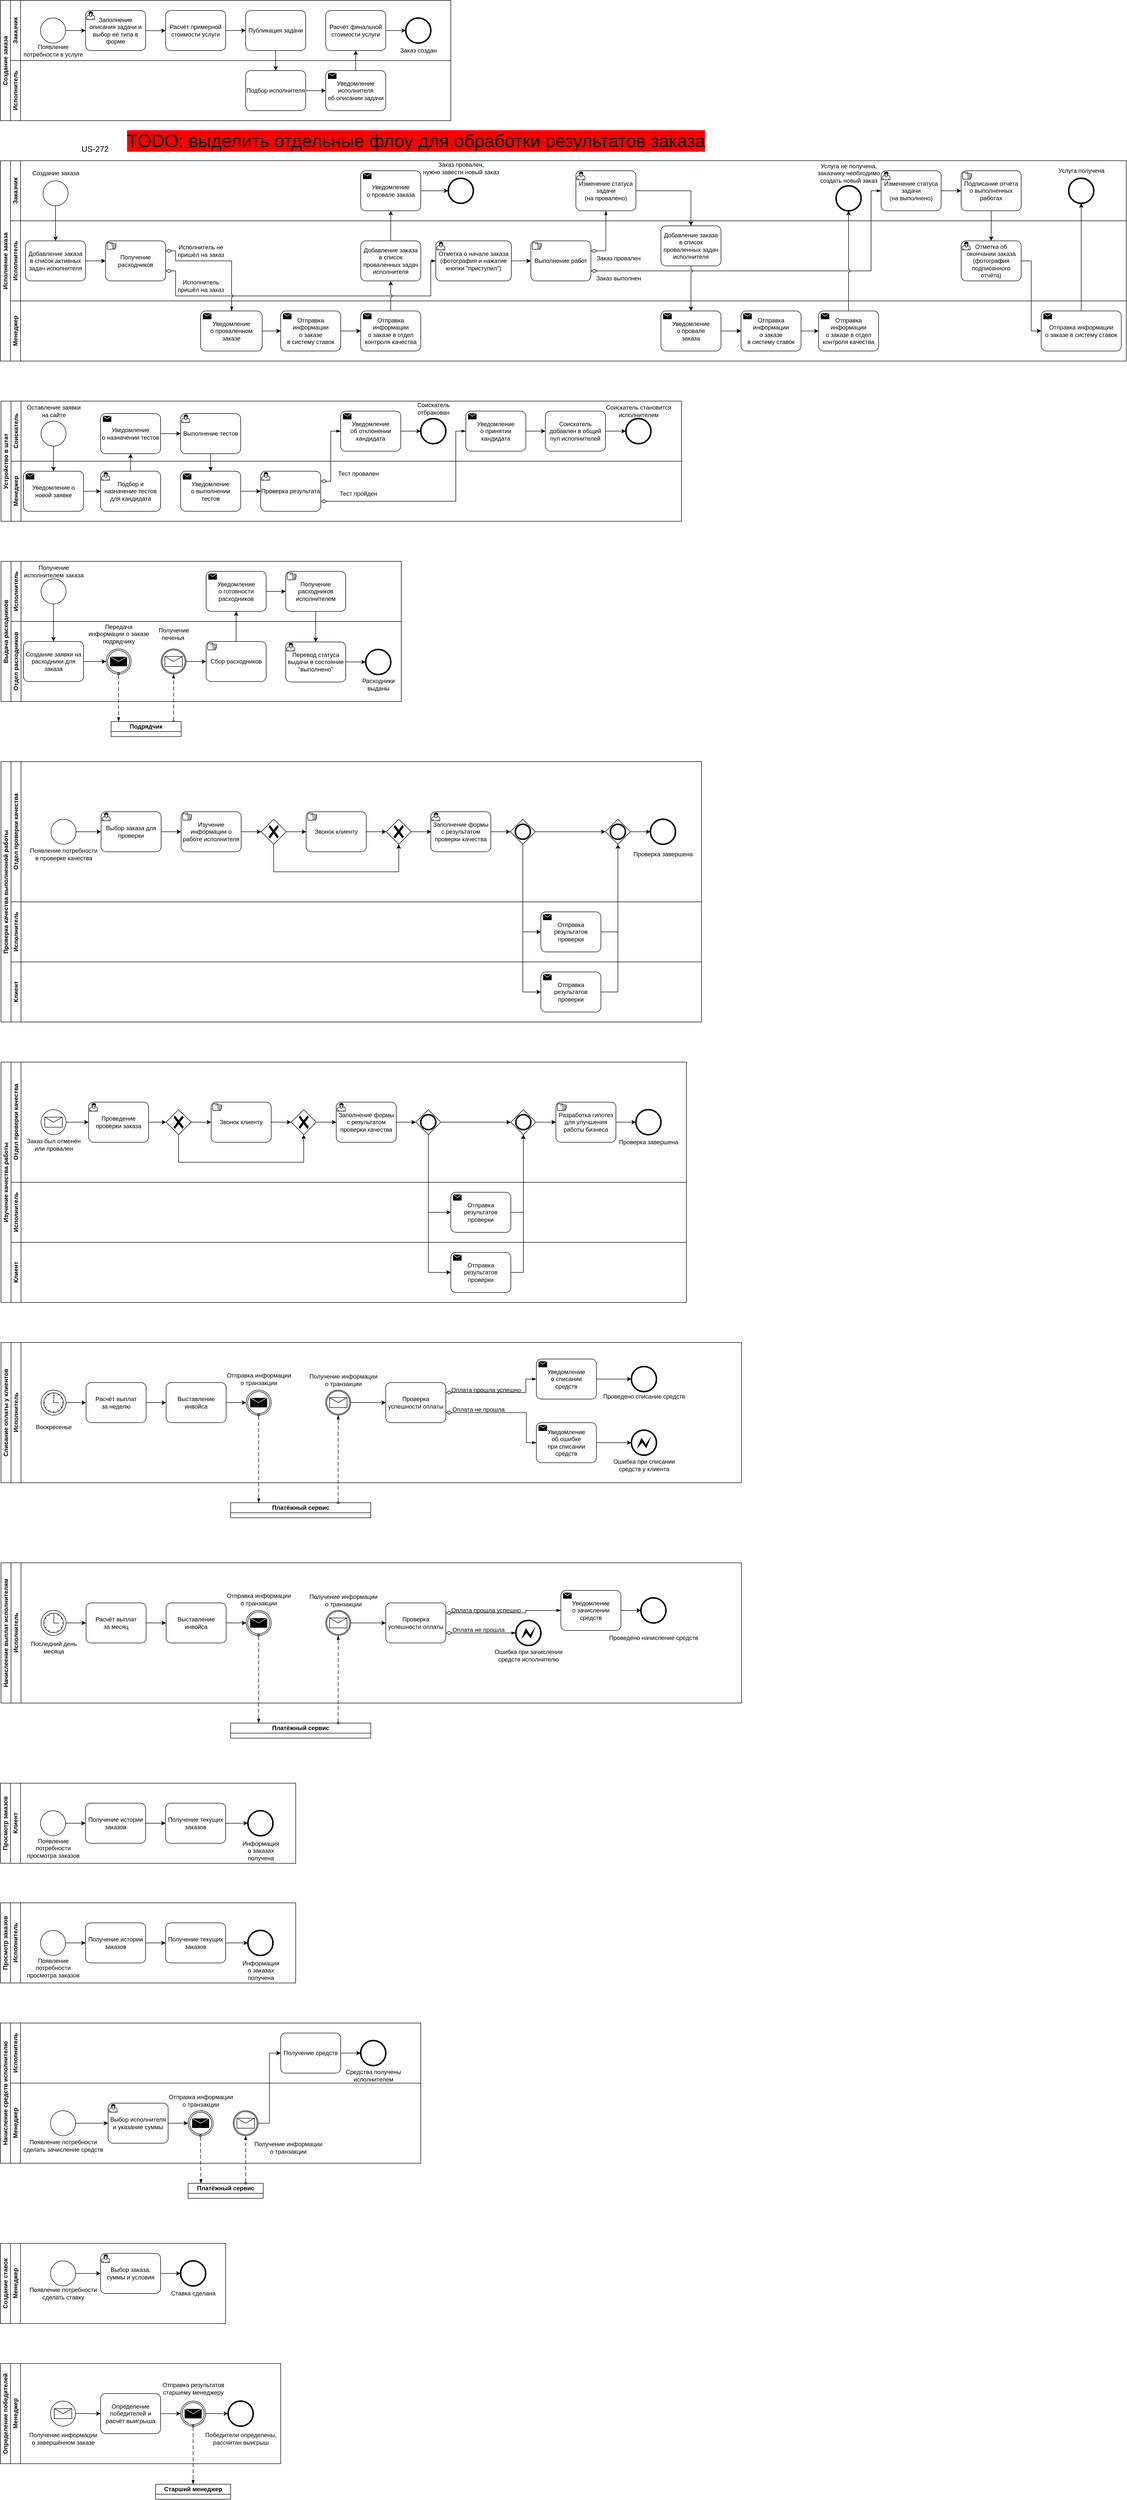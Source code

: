 <mxfile version="26.0.4">
  <diagram id="VRIWvG7t2p2S4sPS8mSp" name="Page-1">
    <mxGraphModel dx="2607" dy="1535" grid="1" gridSize="10" guides="1" tooltips="1" connect="1" arrows="1" fold="1" page="1" pageScale="1" pageWidth="1169" pageHeight="827" math="0" shadow="0">
      <root>
        <mxCell id="0" />
        <mxCell id="1" parent="0" />
        <mxCell id="4" value="Исполнение заказа" style="swimlane;html=1;childLayout=stackLayout;resizeParent=1;resizeParentMax=0;horizontal=0;startSize=20;horizontalStack=0;whiteSpace=wrap;" parent="1" vertex="1">
          <mxGeometry x="80" y="400" width="2250" height="400" as="geometry" />
        </mxCell>
        <mxCell id="5" value="Заказчик" style="swimlane;html=1;startSize=20;horizontal=0;" parent="4" vertex="1">
          <mxGeometry x="20" width="2230" height="120" as="geometry">
            <mxRectangle x="20" width="710" height="30" as="alternateBounds" />
          </mxGeometry>
        </mxCell>
        <mxCell id="131" value="Подписание отчёта о выполненных работах" style="points=[[0.25,0,0],[0.5,0,0],[0.75,0,0],[1,0.25,0],[1,0.5,0],[1,0.75,0],[0.75,1,0],[0.5,1,0],[0.25,1,0],[0,0.75,0],[0,0.5,0],[0,0.25,0]];shape=mxgraph.bpmn.task;whiteSpace=wrap;rectStyle=rounded;size=10;html=1;taskMarker=manual;strokeColor=default;" parent="5" vertex="1">
          <mxGeometry x="1900" y="20" width="120" height="80" as="geometry" />
        </mxCell>
        <mxCell id="134" value="Услуга получена" style="text;html=1;align=center;verticalAlign=middle;resizable=0;points=[];autosize=1;strokeColor=none;fillColor=none;" parent="5" vertex="1">
          <mxGeometry x="2080" y="5" width="120" height="30" as="geometry" />
        </mxCell>
        <mxCell id="128" value="Изменение статуса задачи&lt;div&gt;(на провалено)&lt;/div&gt;" style="points=[[0.25,0,0],[0.5,0,0],[0.75,0,0],[1,0.25,0],[1,0.5,0],[1,0.75,0],[0.75,1,0],[0.5,1,0],[0.25,1,0],[0,0.75,0],[0,0.5,0],[0,0.25,0]];shape=mxgraph.bpmn.task;whiteSpace=wrap;rectStyle=rounded;size=10;html=1;taskMarker=user;strokeColor=default;" parent="5" vertex="1">
          <mxGeometry x="1130" y="20" width="120" height="80" as="geometry" />
        </mxCell>
        <mxCell id="5nUSWNSxmODM9DKenBCi-491" value="" style="points=[[0.145,0.145,0],[0.5,0,0],[0.855,0.145,0],[1,0.5,0],[0.855,0.855,0],[0.5,1,0],[0.145,0.855,0],[0,0.5,0]];shape=mxgraph.bpmn.event;html=1;verticalLabelPosition=bottom;labelBackgroundColor=#ffffff;verticalAlign=top;align=center;perimeter=ellipsePerimeter;outlineConnect=0;aspect=fixed;outline=end;symbol=terminate2;" parent="5" vertex="1">
          <mxGeometry x="1650" y="50" width="50" height="50" as="geometry" />
        </mxCell>
        <mxCell id="5nUSWNSxmODM9DKenBCi-496" value="" style="edgeStyle=orthogonalEdgeStyle;rounded=0;orthogonalLoop=1;jettySize=auto;html=1;" parent="5" source="5nUSWNSxmODM9DKenBCi-495" target="131" edge="1">
          <mxGeometry relative="1" as="geometry" />
        </mxCell>
        <mxCell id="5nUSWNSxmODM9DKenBCi-495" value="Изменение статуса задачи&lt;div&gt;(на выполнено)&lt;/div&gt;" style="points=[[0.25,0,0],[0.5,0,0],[0.75,0,0],[1,0.25,0],[1,0.5,0],[1,0.75,0],[0.75,1,0],[0.5,1,0],[0.25,1,0],[0,0.75,0],[0,0.5,0],[0,0.25,0]];shape=mxgraph.bpmn.task;whiteSpace=wrap;rectStyle=rounded;size=10;html=1;taskMarker=user;strokeColor=default;" parent="5" vertex="1">
          <mxGeometry x="1740" y="20" width="120" height="80" as="geometry" />
        </mxCell>
        <mxCell id="72" value="" style="points=[[0.145,0.145,0],[0.5,0,0],[0.855,0.145,0],[1,0.5,0],[0.855,0.855,0],[0.5,1,0],[0.145,0.855,0],[0,0.5,0]];shape=mxgraph.bpmn.event;html=1;verticalLabelPosition=bottom;labelBackgroundColor=#ffffff;verticalAlign=top;align=center;perimeter=ellipsePerimeter;outlineConnect=0;aspect=fixed;outline=end;symbol=terminate2;" parent="5" vertex="1">
          <mxGeometry x="2115" y="35" width="50" height="50" as="geometry" />
        </mxCell>
        <mxCell id="5nUSWNSxmODM9DKenBCi-531" value="" style="points=[[0.145,0.145,0],[0.5,0,0],[0.855,0.145,0],[1,0.5,0],[0.855,0.855,0],[0.5,1,0],[0.145,0.855,0],[0,0.5,0]];shape=mxgraph.bpmn.event;html=1;verticalLabelPosition=bottom;labelBackgroundColor=#ffffff;verticalAlign=top;align=center;perimeter=ellipsePerimeter;outlineConnect=0;aspect=fixed;outline=standard;symbol=general;" parent="5" vertex="1">
          <mxGeometry x="65" y="40" width="50" height="50" as="geometry" />
        </mxCell>
        <mxCell id="5nUSWNSxmODM9DKenBCi-534" value="Создание заказа" style="text;html=1;align=center;verticalAlign=middle;resizable=0;points=[];autosize=1;strokeColor=none;fillColor=none;" parent="5" vertex="1">
          <mxGeometry x="30" y="10" width="120" height="30" as="geometry" />
        </mxCell>
        <mxCell id="5nUSWNSxmODM9DKenBCi-492" value="Услуга не получена,&lt;div&gt;заказчику необходимо&lt;/div&gt;&lt;div&gt;создать новый заказ&lt;/div&gt;" style="text;html=1;align=center;verticalAlign=middle;resizable=0;points=[];autosize=1;strokeColor=none;fillColor=none;" parent="5" vertex="1">
          <mxGeometry x="1600" y="-5" width="150" height="60" as="geometry" />
        </mxCell>
        <mxCell id="IVOCab5pVsxxlHQSK73W-475" value="Уведомление&lt;br&gt;о провале заказа" style="points=[[0.25,0,0],[0.5,0,0],[0.75,0,0],[1,0.25,0],[1,0.5,0],[1,0.75,0],[0.75,1,0],[0.5,1,0],[0.25,1,0],[0,0.75,0],[0,0.5,0],[0,0.25,0]];shape=mxgraph.bpmn.task;whiteSpace=wrap;rectStyle=rounded;size=10;html=1;container=1;expand=0;collapsible=0;taskMarker=send;" vertex="1" parent="5">
          <mxGeometry x="700" y="20" width="120" height="80" as="geometry" />
        </mxCell>
        <mxCell id="161" value="" style="points=[[0.145,0.145,0],[0.5,0,0],[0.855,0.145,0],[1,0.5,0],[0.855,0.855,0],[0.5,1,0],[0.145,0.855,0],[0,0.5,0]];shape=mxgraph.bpmn.event;html=1;verticalLabelPosition=bottom;labelBackgroundColor=#ffffff;verticalAlign=top;align=center;perimeter=ellipsePerimeter;outlineConnect=0;aspect=fixed;outline=end;symbol=terminate2;strokeColor=default;" parent="5" vertex="1">
          <mxGeometry x="875" y="35" width="50" height="50" as="geometry" />
        </mxCell>
        <mxCell id="IVOCab5pVsxxlHQSK73W-477" style="edgeStyle=orthogonalEdgeStyle;rounded=0;orthogonalLoop=1;jettySize=auto;html=1;entryX=0;entryY=0.5;entryDx=0;entryDy=0;entryPerimeter=0;" edge="1" parent="5" source="IVOCab5pVsxxlHQSK73W-475" target="161">
          <mxGeometry relative="1" as="geometry" />
        </mxCell>
        <mxCell id="163" value="Заказ провален,&lt;br&gt;нужно завести новый заказ" style="text;html=1;align=center;verticalAlign=middle;resizable=0;points=[];autosize=1;strokeColor=none;fillColor=none;" parent="5" vertex="1">
          <mxGeometry x="810" y="-5" width="180" height="40" as="geometry" />
        </mxCell>
        <mxCell id="51" value="Исполнитель" style="swimlane;html=1;startSize=20;horizontal=0;" parent="4" vertex="1">
          <mxGeometry x="20" y="120" width="2230" height="160" as="geometry">
            <mxRectangle x="20" y="120" width="710" height="30" as="alternateBounds" />
          </mxGeometry>
        </mxCell>
        <mxCell id="64" value="" style="edgeStyle=orthogonalEdgeStyle;rounded=0;html=1;entryX=0;entryY=0.5;entryDx=0;entryDy=0;entryPerimeter=0;exitX=1;exitY=0.5;exitDx=0;exitDy=0;exitPerimeter=0;" parent="51" source="125" target="127" edge="1">
          <mxGeometry relative="1" as="geometry">
            <mxPoint x="551" y="60" as="sourcePoint" />
            <mxPoint x="591" y="60" as="targetPoint" />
          </mxGeometry>
        </mxCell>
        <mxCell id="125" value="Отметка о начале заказа (фотография и нажатие кнопки &quot;приступил&quot;)" style="points=[[0.25,0,0],[0.5,0,0],[0.75,0,0],[1,0.25,0],[1,0.5,0],[1,0.75,0],[0.75,1,0],[0.5,1,0],[0.25,1,0],[0,0.75,0],[0,0.5,0],[0,0.25,0]];shape=mxgraph.bpmn.task;whiteSpace=wrap;rectStyle=rounded;size=10;html=1;taskMarker=user;strokeColor=default;" parent="51" vertex="1">
          <mxGeometry x="850" y="40" width="151" height="80" as="geometry" />
        </mxCell>
        <mxCell id="127" value="Выполнение работ" style="points=[[0.25,0,0],[0.5,0,0],[0.75,0,0],[1,0.25,0],[1,0.5,0],[1,0.75,0],[0.75,1,0],[0.5,1,0],[0.25,1,0],[0,0.75,0],[0,0.5,0],[0,0.25,0]];shape=mxgraph.bpmn.task;whiteSpace=wrap;rectStyle=rounded;size=10;html=1;taskMarker=manual;strokeColor=default;" parent="51" vertex="1">
          <mxGeometry x="1040" y="40" width="120" height="80" as="geometry" />
        </mxCell>
        <mxCell id="158" value="Исполнитель не&lt;br&gt;пришёл на заказ" style="text;html=1;align=center;verticalAlign=middle;resizable=0;points=[];autosize=1;strokeColor=none;fillColor=none;" parent="51" vertex="1">
          <mxGeometry x="320" y="40" width="120" height="40" as="geometry" />
        </mxCell>
        <mxCell id="160" value="Исполнитель&lt;br&gt;пришёл на заказ" style="text;html=1;align=center;verticalAlign=middle;resizable=0;points=[];autosize=1;strokeColor=none;fillColor=none;" parent="51" vertex="1">
          <mxGeometry x="320" y="110" width="120" height="40" as="geometry" />
        </mxCell>
        <mxCell id="132" value="Отметка об окончании заказа (фотография подписанного отчёта)" style="points=[[0.25,0,0],[0.5,0,0],[0.75,0,0],[1,0.25,0],[1,0.5,0],[1,0.75,0],[0.75,1,0],[0.5,1,0],[0.25,1,0],[0,0.75,0],[0,0.5,0],[0,0.25,0]];shape=mxgraph.bpmn.task;whiteSpace=wrap;rectStyle=rounded;size=10;html=1;taskMarker=user;strokeColor=default;" parent="51" vertex="1">
          <mxGeometry x="1900" y="40" width="120" height="80" as="geometry" />
        </mxCell>
        <mxCell id="5nUSWNSxmODM9DKenBCi-536" value="" style="edgeStyle=orthogonalEdgeStyle;fontSize=12;html=1;endArrow=blockThin;endFill=1;startArrow=diamondThin;startFill=0;endSize=6;startSize=10;rounded=0;entryX=0;entryY=0.5;entryDx=0;entryDy=0;entryPerimeter=0;exitX=1;exitY=0.75;exitDx=0;exitDy=0;exitPerimeter=0;" parent="51" source="5nUSWNSxmODM9DKenBCi-549" target="125" edge="1">
          <mxGeometry width="160" relative="1" as="geometry">
            <mxPoint x="330" y="90" as="sourcePoint" />
            <mxPoint x="340" y="80" as="targetPoint" />
            <Array as="points">
              <mxPoint x="330" y="100" />
              <mxPoint x="330" y="150" />
              <mxPoint x="840" y="150" />
              <mxPoint x="840" y="80" />
            </Array>
          </mxGeometry>
        </mxCell>
        <mxCell id="5nUSWNSxmODM9DKenBCi-550" value="Добавление заказа&lt;br&gt;в список активных задач исполнителя" style="points=[[0.25,0,0],[0.5,0,0],[0.75,0,0],[1,0.25,0],[1,0.5,0],[1,0.75,0],[0.75,1,0],[0.5,1,0],[0.25,1,0],[0,0.75,0],[0,0.5,0],[0,0.25,0]];shape=mxgraph.bpmn.task;whiteSpace=wrap;rectStyle=rounded;size=10;html=1;taskMarker=abstract;strokeColor=default;" parent="51" vertex="1">
          <mxGeometry x="30" y="40" width="120" height="80" as="geometry" />
        </mxCell>
        <mxCell id="5nUSWNSxmODM9DKenBCi-549" value="Получение расходников" style="points=[[0.25,0,0],[0.5,0,0],[0.75,0,0],[1,0.25,0],[1,0.5,0],[1,0.75,0],[0.75,1,0],[0.5,1,0],[0.25,1,0],[0,0.75,0],[0,0.5,0],[0,0.25,0]];shape=mxgraph.bpmn.task;whiteSpace=wrap;rectStyle=rounded;size=10;html=1;taskMarker=manual;strokeColor=default;" parent="51" vertex="1">
          <mxGeometry x="190" y="40" width="120" height="80" as="geometry" />
        </mxCell>
        <mxCell id="5nUSWNSxmODM9DKenBCi-552" style="edgeStyle=orthogonalEdgeStyle;rounded=0;orthogonalLoop=1;jettySize=auto;html=1;entryX=0;entryY=0.5;entryDx=0;entryDy=0;entryPerimeter=0;" parent="51" source="5nUSWNSxmODM9DKenBCi-550" target="5nUSWNSxmODM9DKenBCi-549" edge="1">
          <mxGeometry relative="1" as="geometry" />
        </mxCell>
        <mxCell id="5nUSWNSxmODM9DKenBCi-497" value="Заказ выполнен" style="text;html=1;align=center;verticalAlign=middle;resizable=0;points=[];autosize=1;strokeColor=none;fillColor=none;" parent="51" vertex="1">
          <mxGeometry x="1160" y="100" width="110" height="30" as="geometry" />
        </mxCell>
        <mxCell id="5nUSWNSxmODM9DKenBCi-489" value="Заказ провален" style="text;html=1;align=center;verticalAlign=middle;resizable=0;points=[];autosize=1;strokeColor=none;fillColor=none;" parent="51" vertex="1">
          <mxGeometry x="1160" y="60" width="110" height="30" as="geometry" />
        </mxCell>
        <mxCell id="IVOCab5pVsxxlHQSK73W-480" value="Добавление заказа&lt;br&gt;в список проваленных задач исполнителя" style="points=[[0.25,0,0],[0.5,0,0],[0.75,0,0],[1,0.25,0],[1,0.5,0],[1,0.75,0],[0.75,1,0],[0.5,1,0],[0.25,1,0],[0,0.75,0],[0,0.5,0],[0,0.25,0]];shape=mxgraph.bpmn.task;whiteSpace=wrap;rectStyle=rounded;size=10;html=1;container=1;expand=0;collapsible=0;taskMarker=abstract;" vertex="1" parent="51">
          <mxGeometry x="700" y="40" width="120" height="80" as="geometry" />
        </mxCell>
        <mxCell id="IVOCab5pVsxxlHQSK73W-483" value="Добавление заказа&lt;br&gt;в список проваленных задач исполнителя" style="points=[[0.25,0,0],[0.5,0,0],[0.75,0,0],[1,0.25,0],[1,0.5,0],[1,0.75,0],[0.75,1,0],[0.5,1,0],[0.25,1,0],[0,0.75,0],[0,0.5,0],[0,0.25,0]];shape=mxgraph.bpmn.task;whiteSpace=wrap;rectStyle=rounded;size=10;html=1;container=1;expand=0;collapsible=0;taskMarker=abstract;" vertex="1" parent="51">
          <mxGeometry x="1300" y="10" width="120" height="80" as="geometry" />
        </mxCell>
        <mxCell id="IVOCab5pVsxxlHQSK73W-471" value="Менеджер" style="swimlane;html=1;startSize=20;horizontal=0;" vertex="1" parent="4">
          <mxGeometry x="20" y="280" width="2230" height="120" as="geometry">
            <mxRectangle x="20" y="120" width="710" height="30" as="alternateBounds" />
          </mxGeometry>
        </mxCell>
        <mxCell id="5nUSWNSxmODM9DKenBCi-556" value="&lt;span style=&quot;text-wrap: nowrap;&quot;&gt;Отправка&lt;/span&gt;&lt;div&gt;&lt;span style=&quot;text-wrap: nowrap;&quot;&gt;информации&lt;/span&gt;&lt;div&gt;&lt;span style=&quot;text-wrap: nowrap;&quot;&gt;о заказе в отдел&lt;/span&gt;&lt;/div&gt;&lt;div&gt;&lt;span style=&quot;text-wrap: nowrap;&quot;&gt;контроля качества&lt;/span&gt;&lt;/div&gt;&lt;/div&gt;" style="points=[[0.25,0,0],[0.5,0,0],[0.75,0,0],[1,0.25,0],[1,0.5,0],[1,0.75,0],[0.75,1,0],[0.5,1,0],[0.25,1,0],[0,0.75,0],[0,0.5,0],[0,0.25,0]];shape=mxgraph.bpmn.task;whiteSpace=wrap;rectStyle=rounded;size=10;html=1;container=1;expand=0;collapsible=0;taskMarker=send;" parent="IVOCab5pVsxxlHQSK73W-471" vertex="1">
          <mxGeometry x="700" y="20" width="120" height="80" as="geometry" />
        </mxCell>
        <mxCell id="5nUSWNSxmODM9DKenBCi-545" value="Уведомление&lt;br&gt;о проваленном заказе" style="points=[[0.25,0,0],[0.5,0,0],[0.75,0,0],[1,0.25,0],[1,0.5,0],[1,0.75,0],[0.75,1,0],[0.5,1,0],[0.25,1,0],[0,0.75,0],[0,0.5,0],[0,0.25,0]];shape=mxgraph.bpmn.task;whiteSpace=wrap;rectStyle=rounded;size=10;html=1;container=1;expand=0;collapsible=0;taskMarker=send;" parent="IVOCab5pVsxxlHQSK73W-471" vertex="1">
          <mxGeometry x="380" y="20" width="123" height="80" as="geometry" />
        </mxCell>
        <mxCell id="IVOCab5pVsxxlHQSK73W-472" value="&lt;span style=&quot;text-wrap: nowrap;&quot;&gt;Отправка&lt;/span&gt;&lt;div&gt;&lt;span style=&quot;text-wrap: nowrap;&quot;&gt;информации&lt;/span&gt;&lt;div&gt;&lt;span style=&quot;text-wrap: nowrap;&quot;&gt;о заказе&lt;/span&gt;&lt;/div&gt;&lt;div&gt;&lt;span style=&quot;text-wrap: nowrap;&quot;&gt;в систему ставок&lt;/span&gt;&lt;/div&gt;&lt;/div&gt;" style="points=[[0.25,0,0],[0.5,0,0],[0.75,0,0],[1,0.25,0],[1,0.5,0],[1,0.75,0],[0.75,1,0],[0.5,1,0],[0.25,1,0],[0,0.75,0],[0,0.5,0],[0,0.25,0]];shape=mxgraph.bpmn.task;whiteSpace=wrap;rectStyle=rounded;size=10;html=1;container=1;expand=0;collapsible=0;taskMarker=send;" vertex="1" parent="IVOCab5pVsxxlHQSK73W-471">
          <mxGeometry x="540" y="20" width="120" height="80" as="geometry" />
        </mxCell>
        <mxCell id="IVOCab5pVsxxlHQSK73W-473" style="edgeStyle=orthogonalEdgeStyle;rounded=0;orthogonalLoop=1;jettySize=auto;html=1;entryX=0;entryY=0.5;entryDx=0;entryDy=0;entryPerimeter=0;" edge="1" parent="IVOCab5pVsxxlHQSK73W-471" source="5nUSWNSxmODM9DKenBCi-545" target="IVOCab5pVsxxlHQSK73W-472">
          <mxGeometry relative="1" as="geometry" />
        </mxCell>
        <mxCell id="IVOCab5pVsxxlHQSK73W-474" style="edgeStyle=orthogonalEdgeStyle;rounded=0;orthogonalLoop=1;jettySize=auto;html=1;entryX=0;entryY=0.5;entryDx=0;entryDy=0;entryPerimeter=0;" edge="1" parent="IVOCab5pVsxxlHQSK73W-471" source="IVOCab5pVsxxlHQSK73W-472" target="5nUSWNSxmODM9DKenBCi-556">
          <mxGeometry relative="1" as="geometry" />
        </mxCell>
        <mxCell id="5nUSWNSxmODM9DKenBCi-542" value="Уведомление&lt;br&gt;о провале&lt;div&gt;заказа&lt;/div&gt;" style="points=[[0.25,0,0],[0.5,0,0],[0.75,0,0],[1,0.25,0],[1,0.5,0],[1,0.75,0],[0.75,1,0],[0.5,1,0],[0.25,1,0],[0,0.75,0],[0,0.5,0],[0,0.25,0]];shape=mxgraph.bpmn.task;whiteSpace=wrap;rectStyle=rounded;size=10;html=1;container=1;expand=0;collapsible=0;taskMarker=send;" parent="IVOCab5pVsxxlHQSK73W-471" vertex="1">
          <mxGeometry x="1300" y="20" width="120" height="80" as="geometry" />
        </mxCell>
        <mxCell id="5nUSWNSxmODM9DKenBCi-554" value="&lt;span style=&quot;text-wrap: nowrap;&quot;&gt;Отправка&lt;br&gt;информации&lt;/span&gt;&lt;div&gt;&lt;span style=&quot;text-wrap: nowrap;&quot;&gt;о заказе&lt;br&gt;в систему ставок&lt;/span&gt;&lt;/div&gt;" style="points=[[0.25,0,0],[0.5,0,0],[0.75,0,0],[1,0.25,0],[1,0.5,0],[1,0.75,0],[0.75,1,0],[0.5,1,0],[0.25,1,0],[0,0.75,0],[0,0.5,0],[0,0.25,0]];shape=mxgraph.bpmn.task;whiteSpace=wrap;rectStyle=rounded;size=10;html=1;container=1;expand=0;collapsible=0;taskMarker=send;" parent="IVOCab5pVsxxlHQSK73W-471" vertex="1">
          <mxGeometry x="1460" y="20" width="120" height="80" as="geometry" />
        </mxCell>
        <mxCell id="5nUSWNSxmODM9DKenBCi-555" style="edgeStyle=orthogonalEdgeStyle;rounded=0;orthogonalLoop=1;jettySize=auto;html=1;entryX=0;entryY=0.5;entryDx=0;entryDy=0;entryPerimeter=0;" parent="IVOCab5pVsxxlHQSK73W-471" source="5nUSWNSxmODM9DKenBCi-542" target="5nUSWNSxmODM9DKenBCi-554" edge="1">
          <mxGeometry relative="1" as="geometry" />
        </mxCell>
        <mxCell id="IVOCab5pVsxxlHQSK73W-478" value="&lt;span style=&quot;text-wrap: nowrap;&quot;&gt;Отправка&lt;br&gt;информации&lt;/span&gt;&lt;div&gt;&lt;span style=&quot;text-wrap: nowrap;&quot;&gt;о заказе в отдел&lt;/span&gt;&lt;/div&gt;&lt;div&gt;&lt;span style=&quot;text-wrap: nowrap;&quot;&gt;контроля качества&lt;/span&gt;&lt;/div&gt;" style="points=[[0.25,0,0],[0.5,0,0],[0.75,0,0],[1,0.25,0],[1,0.5,0],[1,0.75,0],[0.75,1,0],[0.5,1,0],[0.25,1,0],[0,0.75,0],[0,0.5,0],[0,0.25,0]];shape=mxgraph.bpmn.task;whiteSpace=wrap;rectStyle=rounded;size=10;html=1;container=1;expand=0;collapsible=0;taskMarker=send;" vertex="1" parent="IVOCab5pVsxxlHQSK73W-471">
          <mxGeometry x="1615" y="20" width="120" height="80" as="geometry" />
        </mxCell>
        <mxCell id="IVOCab5pVsxxlHQSK73W-479" style="edgeStyle=orthogonalEdgeStyle;rounded=0;orthogonalLoop=1;jettySize=auto;html=1;entryX=0;entryY=0.5;entryDx=0;entryDy=0;entryPerimeter=0;" edge="1" parent="IVOCab5pVsxxlHQSK73W-471" source="5nUSWNSxmODM9DKenBCi-554" target="IVOCab5pVsxxlHQSK73W-478">
          <mxGeometry relative="1" as="geometry" />
        </mxCell>
        <mxCell id="5nUSWNSxmODM9DKenBCi-539" value="&lt;span style=&quot;text-wrap: nowrap;&quot;&gt;Отправка информации&lt;/span&gt;&lt;div&gt;&lt;span style=&quot;text-wrap: nowrap;&quot;&gt;о заказе в систему ставок&lt;/span&gt;&lt;/div&gt;" style="points=[[0.25,0,0],[0.5,0,0],[0.75,0,0],[1,0.25,0],[1,0.5,0],[1,0.75,0],[0.75,1,0],[0.5,1,0],[0.25,1,0],[0,0.75,0],[0,0.5,0],[0,0.25,0]];shape=mxgraph.bpmn.task;whiteSpace=wrap;rectStyle=rounded;size=10;html=1;container=1;expand=0;collapsible=0;taskMarker=send;" parent="IVOCab5pVsxxlHQSK73W-471" vertex="1">
          <mxGeometry x="2060" y="20" width="160" height="80" as="geometry" />
        </mxCell>
        <mxCell id="5nUSWNSxmODM9DKenBCi-479" value="" style="edgeStyle=orthogonalEdgeStyle;rounded=0;orthogonalLoop=1;jettySize=auto;html=1;" parent="4" source="131" target="132" edge="1">
          <mxGeometry relative="1" as="geometry" />
        </mxCell>
        <mxCell id="5nUSWNSxmODM9DKenBCi-490" value="" style="edgeStyle=elbowEdgeStyle;fontSize=12;html=1;endArrow=blockThin;endFill=1;startArrow=diamondThin;startFill=0;endSize=6;startSize=10;rounded=0;entryX=0.5;entryY=1;entryDx=0;entryDy=0;entryPerimeter=0;exitX=1;exitY=0.25;exitDx=0;exitDy=0;exitPerimeter=0;" parent="4" source="127" target="128" edge="1">
          <mxGeometry width="160" relative="1" as="geometry">
            <mxPoint x="870" y="190" as="sourcePoint" />
            <mxPoint x="890" y="179.58" as="targetPoint" />
            <Array as="points">
              <mxPoint x="1210" y="140" />
            </Array>
          </mxGeometry>
        </mxCell>
        <mxCell id="5nUSWNSxmODM9DKenBCi-494" value="" style="edgeStyle=orthogonalEdgeStyle;fontSize=12;html=1;endArrow=blockThin;endFill=1;startArrow=diamondThin;startFill=0;endSize=6;startSize=10;rounded=0;exitX=1;exitY=0.75;exitDx=0;exitDy=0;exitPerimeter=0;entryX=0;entryY=0.5;entryDx=0;entryDy=0;entryPerimeter=0;" parent="4" source="127" target="5nUSWNSxmODM9DKenBCi-495" edge="1">
          <mxGeometry width="160" relative="1" as="geometry">
            <mxPoint x="750" y="190" as="sourcePoint" />
            <mxPoint x="1470" y="90" as="targetPoint" />
            <Array as="points">
              <mxPoint x="1740" y="220" />
              <mxPoint x="1740" y="60" />
            </Array>
          </mxGeometry>
        </mxCell>
        <mxCell id="5nUSWNSxmODM9DKenBCi-541" style="edgeStyle=orthogonalEdgeStyle;rounded=0;orthogonalLoop=1;jettySize=auto;html=1;entryX=0.5;entryY=1;entryDx=0;entryDy=0;entryPerimeter=0;" parent="4" source="5nUSWNSxmODM9DKenBCi-539" target="72" edge="1">
          <mxGeometry relative="1" as="geometry" />
        </mxCell>
        <mxCell id="5nUSWNSxmODM9DKenBCi-543" style="edgeStyle=orthogonalEdgeStyle;rounded=0;orthogonalLoop=1;jettySize=auto;html=1;entryX=0.5;entryY=0;entryDx=0;entryDy=0;entryPerimeter=0;jumpStyle=arc;" parent="4" source="128" target="IVOCab5pVsxxlHQSK73W-483" edge="1">
          <mxGeometry relative="1" as="geometry">
            <Array as="points">
              <mxPoint x="1380" y="60" />
            </Array>
          </mxGeometry>
        </mxCell>
        <mxCell id="5nUSWNSxmODM9DKenBCi-544" style="edgeStyle=orthogonalEdgeStyle;rounded=0;orthogonalLoop=1;jettySize=auto;html=1;exitX=0.5;exitY=0;exitDx=0;exitDy=0;exitPerimeter=0;jumpStyle=arc;" parent="4" source="IVOCab5pVsxxlHQSK73W-478" target="5nUSWNSxmODM9DKenBCi-491" edge="1">
          <mxGeometry relative="1" as="geometry" />
        </mxCell>
        <mxCell id="5nUSWNSxmODM9DKenBCi-551" style="edgeStyle=orthogonalEdgeStyle;rounded=0;orthogonalLoop=1;jettySize=auto;html=1;entryX=0.5;entryY=0;entryDx=0;entryDy=0;entryPerimeter=0;" parent="4" source="5nUSWNSxmODM9DKenBCi-531" target="5nUSWNSxmODM9DKenBCi-550" edge="1">
          <mxGeometry relative="1" as="geometry" />
        </mxCell>
        <mxCell id="157" value="" style="edgeStyle=orthogonalEdgeStyle;fontSize=12;html=1;endArrow=blockThin;endFill=1;startArrow=diamondThin;startFill=0;endSize=6;startSize=10;rounded=0;jumpStyle=arc;entryX=0.5;entryY=0;entryDx=0;entryDy=0;entryPerimeter=0;exitX=1;exitY=0.25;exitDx=0;exitDy=0;exitPerimeter=0;" parent="4" source="5nUSWNSxmODM9DKenBCi-549" target="5nUSWNSxmODM9DKenBCi-545" edge="1">
          <mxGeometry width="160" relative="1" as="geometry">
            <mxPoint x="340" y="200" as="sourcePoint" />
            <mxPoint x="340" y="200" as="targetPoint" />
            <Array as="points">
              <mxPoint x="350" y="180" />
              <mxPoint x="350" y="200" />
              <mxPoint x="462" y="200" />
              <mxPoint x="462" y="300" />
            </Array>
          </mxGeometry>
        </mxCell>
        <mxCell id="5nUSWNSxmODM9DKenBCi-540" style="edgeStyle=orthogonalEdgeStyle;rounded=0;orthogonalLoop=1;jettySize=auto;html=1;entryX=0;entryY=0.5;entryDx=0;entryDy=0;entryPerimeter=0;" parent="4" source="132" target="5nUSWNSxmODM9DKenBCi-539" edge="1">
          <mxGeometry relative="1" as="geometry">
            <Array as="points">
              <mxPoint x="2060" y="200" />
              <mxPoint x="2060" y="340" />
            </Array>
          </mxGeometry>
        </mxCell>
        <mxCell id="IVOCab5pVsxxlHQSK73W-481" style="edgeStyle=orthogonalEdgeStyle;rounded=0;orthogonalLoop=1;jettySize=auto;html=1;entryX=0.5;entryY=1;entryDx=0;entryDy=0;entryPerimeter=0;jumpStyle=arc;" edge="1" parent="4" source="5nUSWNSxmODM9DKenBCi-556" target="IVOCab5pVsxxlHQSK73W-480">
          <mxGeometry relative="1" as="geometry" />
        </mxCell>
        <mxCell id="IVOCab5pVsxxlHQSK73W-482" style="edgeStyle=orthogonalEdgeStyle;rounded=0;orthogonalLoop=1;jettySize=auto;html=1;entryX=0.5;entryY=1;entryDx=0;entryDy=0;entryPerimeter=0;" edge="1" parent="4" source="IVOCab5pVsxxlHQSK73W-480" target="IVOCab5pVsxxlHQSK73W-475">
          <mxGeometry relative="1" as="geometry" />
        </mxCell>
        <mxCell id="IVOCab5pVsxxlHQSK73W-484" style="edgeStyle=orthogonalEdgeStyle;rounded=0;orthogonalLoop=1;jettySize=auto;html=1;jumpStyle=arc;" edge="1" parent="4" source="IVOCab5pVsxxlHQSK73W-483" target="5nUSWNSxmODM9DKenBCi-542">
          <mxGeometry relative="1" as="geometry" />
        </mxCell>
        <mxCell id="45" value="Устройство в штат" style="swimlane;html=1;childLayout=stackLayout;resizeParent=1;resizeParentMax=0;horizontal=0;startSize=20;horizontalStack=0;whiteSpace=wrap;" parent="1" vertex="1">
          <mxGeometry x="81" y="880" width="1360" height="240" as="geometry" />
        </mxCell>
        <mxCell id="46" value="Соискатель" style="swimlane;html=1;startSize=20;horizontal=0;" parent="45" vertex="1">
          <mxGeometry x="20" width="1340" height="120" as="geometry" />
        </mxCell>
        <mxCell id="78" value="Оставление заявки&lt;br&gt;на сайте" style="text;html=1;align=center;verticalAlign=middle;resizable=0;points=[];autosize=1;strokeColor=none;fillColor=none;" parent="46" vertex="1">
          <mxGeometry x="20" width="130" height="40" as="geometry" />
        </mxCell>
        <mxCell id="135" value="" style="points=[[0.145,0.145,0],[0.5,0,0],[0.855,0.145,0],[1,0.5,0],[0.855,0.855,0],[0.5,1,0],[0.145,0.855,0],[0,0.5,0]];shape=mxgraph.bpmn.event;html=1;verticalLabelPosition=bottom;labelBackgroundColor=#ffffff;verticalAlign=top;align=center;perimeter=ellipsePerimeter;outlineConnect=0;aspect=fixed;outline=standard;symbol=general;strokeColor=default;" parent="46" vertex="1">
          <mxGeometry x="60" y="40" width="50" height="50" as="geometry" />
        </mxCell>
        <mxCell id="94" value="Выполнение тестов" style="points=[[0.25,0,0],[0.5,0,0],[0.75,0,0],[1,0.25,0],[1,0.5,0],[1,0.75,0],[0.75,1,0],[0.5,1,0],[0.25,1,0],[0,0.75,0],[0,0.5,0],[0,0.25,0]];shape=mxgraph.bpmn.task;whiteSpace=wrap;rectStyle=rounded;size=10;html=1;taskMarker=user;strokeColor=default;" parent="46" vertex="1">
          <mxGeometry x="339" y="25" width="120" height="80" as="geometry" />
        </mxCell>
        <mxCell id="145" value="" style="points=[[0.145,0.145,0],[0.5,0,0],[0.855,0.145,0],[1,0.5,0],[0.855,0.855,0],[0.5,1,0],[0.145,0.855,0],[0,0.5,0]];shape=mxgraph.bpmn.event;html=1;verticalLabelPosition=bottom;labelBackgroundColor=#ffffff;verticalAlign=top;align=center;perimeter=ellipsePerimeter;outlineConnect=0;aspect=fixed;outline=end;symbol=terminate2;strokeColor=default;" parent="46" vertex="1">
          <mxGeometry x="819" y="35" width="50" height="50" as="geometry" />
        </mxCell>
        <mxCell id="146" value="Соискатель&lt;br&gt;отбракован" style="text;html=1;align=center;verticalAlign=middle;resizable=0;points=[];autosize=1;strokeColor=none;fillColor=none;" parent="46" vertex="1">
          <mxGeometry x="799" y="-5" width="90" height="40" as="geometry" />
        </mxCell>
        <mxCell id="149" value="" style="edgeStyle=orthogonalEdgeStyle;rounded=0;jumpStyle=gap;html=1;" parent="46" source="147" target="148" edge="1">
          <mxGeometry relative="1" as="geometry" />
        </mxCell>
        <mxCell id="147" value="Соискатель добавлен в общий пул исполнителей" style="points=[[0.25,0,0],[0.5,0,0],[0.75,0,0],[1,0.25,0],[1,0.5,0],[1,0.75,0],[0.75,1,0],[0.5,1,0],[0.25,1,0],[0,0.75,0],[0,0.5,0],[0,0.25,0]];shape=mxgraph.bpmn.task;whiteSpace=wrap;rectStyle=rounded;size=10;html=1;taskMarker=abstract;strokeColor=default;" parent="46" vertex="1">
          <mxGeometry x="1068" y="20" width="120" height="80" as="geometry" />
        </mxCell>
        <mxCell id="148" value="" style="points=[[0.145,0.145,0],[0.5,0,0],[0.855,0.145,0],[1,0.5,0],[0.855,0.855,0],[0.5,1,0],[0.145,0.855,0],[0,0.5,0]];shape=mxgraph.bpmn.event;html=1;verticalLabelPosition=bottom;labelBackgroundColor=#ffffff;verticalAlign=top;align=center;perimeter=ellipsePerimeter;outlineConnect=0;aspect=fixed;outline=end;symbol=terminate2;strokeColor=default;" parent="46" vertex="1">
          <mxGeometry x="1229" y="35" width="50" height="50" as="geometry" />
        </mxCell>
        <mxCell id="150" value="Соискатель становится&lt;br&gt;исполнителем" style="text;html=1;align=center;verticalAlign=middle;resizable=0;points=[];autosize=1;strokeColor=none;fillColor=none;" parent="46" vertex="1">
          <mxGeometry x="1174" width="160" height="40" as="geometry" />
        </mxCell>
        <mxCell id="IVOCab5pVsxxlHQSK73W-284" value="Уведомление&lt;div&gt;о назначении тестов&lt;/div&gt;" style="points=[[0.25,0,0],[0.5,0,0],[0.75,0,0],[1,0.25,0],[1,0.5,0],[1,0.75,0],[0.75,1,0],[0.5,1,0],[0.25,1,0],[0,0.75,0],[0,0.5,0],[0,0.25,0]];shape=mxgraph.bpmn.task;whiteSpace=wrap;rectStyle=rounded;size=10;html=1;container=1;expand=0;collapsible=0;taskMarker=send;" vertex="1" parent="46">
          <mxGeometry x="179" y="25" width="120" height="80" as="geometry" />
        </mxCell>
        <mxCell id="IVOCab5pVsxxlHQSK73W-286" style="edgeStyle=orthogonalEdgeStyle;rounded=0;orthogonalLoop=1;jettySize=auto;html=1;entryX=0;entryY=0.5;entryDx=0;entryDy=0;entryPerimeter=0;" edge="1" parent="46" source="IVOCab5pVsxxlHQSK73W-284" target="94">
          <mxGeometry relative="1" as="geometry" />
        </mxCell>
        <mxCell id="IVOCab5pVsxxlHQSK73W-290" value="Уведомление&lt;div&gt;об отклонении кандидата&lt;/div&gt;" style="points=[[0.25,0,0],[0.5,0,0],[0.75,0,0],[1,0.25,0],[1,0.5,0],[1,0.75,0],[0.75,1,0],[0.5,1,0],[0.25,1,0],[0,0.75,0],[0,0.5,0],[0,0.25,0]];shape=mxgraph.bpmn.task;whiteSpace=wrap;rectStyle=rounded;size=10;html=1;container=1;expand=0;collapsible=0;taskMarker=send;" vertex="1" parent="46">
          <mxGeometry x="659" y="20" width="120" height="80" as="geometry" />
        </mxCell>
        <mxCell id="IVOCab5pVsxxlHQSK73W-293" style="edgeStyle=orthogonalEdgeStyle;rounded=0;orthogonalLoop=1;jettySize=auto;html=1;entryX=0;entryY=0.5;entryDx=0;entryDy=0;entryPerimeter=0;" edge="1" parent="46" source="IVOCab5pVsxxlHQSK73W-290" target="145">
          <mxGeometry relative="1" as="geometry" />
        </mxCell>
        <mxCell id="IVOCab5pVsxxlHQSK73W-294" value="Уведомление&lt;div&gt;о принятии кандидата&lt;/div&gt;" style="points=[[0.25,0,0],[0.5,0,0],[0.75,0,0],[1,0.25,0],[1,0.5,0],[1,0.75,0],[0.75,1,0],[0.5,1,0],[0.25,1,0],[0,0.75,0],[0,0.5,0],[0,0.25,0]];shape=mxgraph.bpmn.task;whiteSpace=wrap;rectStyle=rounded;size=10;html=1;container=1;expand=0;collapsible=0;taskMarker=send;" vertex="1" parent="46">
          <mxGeometry x="909" y="20" width="120" height="80" as="geometry" />
        </mxCell>
        <mxCell id="IVOCab5pVsxxlHQSK73W-296" style="edgeStyle=orthogonalEdgeStyle;rounded=0;orthogonalLoop=1;jettySize=auto;html=1;entryX=0;entryY=0.5;entryDx=0;entryDy=0;entryPerimeter=0;" edge="1" parent="46" source="IVOCab5pVsxxlHQSK73W-294" target="147">
          <mxGeometry relative="1" as="geometry" />
        </mxCell>
        <mxCell id="47" value="Менеджер" style="swimlane;html=1;startSize=20;horizontal=0;" parent="45" vertex="1">
          <mxGeometry x="20" y="120" width="1340" height="120" as="geometry" />
        </mxCell>
        <mxCell id="93" value="Подбор и назначение тестов&lt;br style=&quot;border-color: var(--border-color);&quot;&gt;для кандидата" style="points=[[0.25,0,0],[0.5,0,0],[0.75,0,0],[1,0.25,0],[1,0.5,0],[1,0.75,0],[0.75,1,0],[0.5,1,0],[0.25,1,0],[0,0.75,0],[0,0.5,0],[0,0.25,0]];shape=mxgraph.bpmn.task;whiteSpace=wrap;rectStyle=rounded;size=10;html=1;taskMarker=user;strokeColor=default;" parent="47" vertex="1">
          <mxGeometry x="179" y="20" width="120" height="80" as="geometry" />
        </mxCell>
        <mxCell id="95" value="Проверка результата" style="points=[[0.25,0,0],[0.5,0,0],[0.75,0,0],[1,0.25,0],[1,0.5,0],[1,0.75,0],[0.75,1,0],[0.5,1,0],[0.25,1,0],[0,0.75,0],[0,0.5,0],[0,0.25,0]];shape=mxgraph.bpmn.task;whiteSpace=wrap;rectStyle=rounded;size=10;html=1;taskMarker=user;strokeColor=default;" parent="47" vertex="1">
          <mxGeometry x="499" y="20" width="120" height="80" as="geometry" />
        </mxCell>
        <mxCell id="142" value="Тест провален" style="text;html=1;align=center;verticalAlign=middle;resizable=0;points=[];autosize=1;strokeColor=none;fillColor=none;" parent="47" vertex="1">
          <mxGeometry x="639" y="10" width="110" height="30" as="geometry" />
        </mxCell>
        <mxCell id="IVOCab5pVsxxlHQSK73W-283" value="" style="edgeStyle=orthogonalEdgeStyle;rounded=0;orthogonalLoop=1;jettySize=auto;html=1;" edge="1" parent="47" source="IVOCab5pVsxxlHQSK73W-281" target="93">
          <mxGeometry relative="1" as="geometry" />
        </mxCell>
        <mxCell id="IVOCab5pVsxxlHQSK73W-281" value="Уведомление о новой заявке" style="points=[[0.25,0,0],[0.5,0,0],[0.75,0,0],[1,0.25,0],[1,0.5,0],[1,0.75,0],[0.75,1,0],[0.5,1,0],[0.25,1,0],[0,0.75,0],[0,0.5,0],[0,0.25,0]];shape=mxgraph.bpmn.task;whiteSpace=wrap;rectStyle=rounded;size=10;html=1;container=1;expand=0;collapsible=0;taskMarker=send;" vertex="1" parent="47">
          <mxGeometry x="25" y="20" width="120" height="80" as="geometry" />
        </mxCell>
        <mxCell id="IVOCab5pVsxxlHQSK73W-287" value="Уведомление&lt;div&gt;о выполнении тестов&lt;/div&gt;" style="points=[[0.25,0,0],[0.5,0,0],[0.75,0,0],[1,0.25,0],[1,0.5,0],[1,0.75,0],[0.75,1,0],[0.5,1,0],[0.25,1,0],[0,0.75,0],[0,0.5,0],[0,0.25,0]];shape=mxgraph.bpmn.task;whiteSpace=wrap;rectStyle=rounded;size=10;html=1;container=1;expand=0;collapsible=0;taskMarker=send;" vertex="1" parent="47">
          <mxGeometry x="339" y="20" width="120" height="80" as="geometry" />
        </mxCell>
        <mxCell id="IVOCab5pVsxxlHQSK73W-289" style="edgeStyle=orthogonalEdgeStyle;rounded=0;orthogonalLoop=1;jettySize=auto;html=1;entryX=0;entryY=0.5;entryDx=0;entryDy=0;entryPerimeter=0;" edge="1" parent="47" source="IVOCab5pVsxxlHQSK73W-287" target="95">
          <mxGeometry relative="1" as="geometry" />
        </mxCell>
        <mxCell id="144" value="Тест пройден" style="text;html=1;align=center;verticalAlign=middle;resizable=0;points=[];autosize=1;strokeColor=none;fillColor=none;" parent="47" vertex="1">
          <mxGeometry x="644" y="50" width="100" height="30" as="geometry" />
        </mxCell>
        <mxCell id="141" value="" style="edgeStyle=elbowEdgeStyle;fontSize=12;html=1;endArrow=blockThin;endFill=1;startArrow=diamondThin;startFill=0;endSize=6;startSize=10;rounded=0;jumpStyle=gap;exitX=1;exitY=0.25;exitDx=0;exitDy=0;exitPerimeter=0;entryX=0;entryY=0.5;entryDx=0;entryDy=0;entryPerimeter=0;" parent="45" target="IVOCab5pVsxxlHQSK73W-290" edge="1" source="95">
          <mxGeometry width="160" relative="1" as="geometry">
            <mxPoint x="599" y="140" as="sourcePoint" />
            <mxPoint x="839" y="90" as="targetPoint" />
            <Array as="points">
              <mxPoint x="659" y="110" />
            </Array>
          </mxGeometry>
        </mxCell>
        <mxCell id="143" value="" style="edgeStyle=elbowEdgeStyle;fontSize=12;html=1;endArrow=blockThin;endFill=1;startArrow=diamondThin;startFill=0;endSize=6;startSize=10;rounded=0;jumpStyle=gap;entryX=0;entryY=0.5;entryDx=0;entryDy=0;entryPerimeter=0;exitX=1;exitY=0.75;exitDx=0;exitDy=0;exitPerimeter=0;" parent="45" target="IVOCab5pVsxxlHQSK73W-294" edge="1" source="95">
          <mxGeometry width="160" relative="1" as="geometry">
            <mxPoint x="569" y="220" as="sourcePoint" />
            <mxPoint x="610" y="200" as="targetPoint" />
            <Array as="points">
              <mxPoint x="909" y="120" />
            </Array>
          </mxGeometry>
        </mxCell>
        <mxCell id="IVOCab5pVsxxlHQSK73W-282" style="edgeStyle=orthogonalEdgeStyle;rounded=0;orthogonalLoop=1;jettySize=auto;html=1;entryX=0.5;entryY=0;entryDx=0;entryDy=0;entryPerimeter=0;" edge="1" parent="45" source="135" target="IVOCab5pVsxxlHQSK73W-281">
          <mxGeometry relative="1" as="geometry" />
        </mxCell>
        <mxCell id="IVOCab5pVsxxlHQSK73W-285" style="edgeStyle=orthogonalEdgeStyle;rounded=0;orthogonalLoop=1;jettySize=auto;html=1;entryX=0.5;entryY=1;entryDx=0;entryDy=0;entryPerimeter=0;" edge="1" parent="45" source="93" target="IVOCab5pVsxxlHQSK73W-284">
          <mxGeometry relative="1" as="geometry" />
        </mxCell>
        <mxCell id="IVOCab5pVsxxlHQSK73W-297" style="edgeStyle=orthogonalEdgeStyle;rounded=0;orthogonalLoop=1;jettySize=auto;html=1;entryX=0.5;entryY=0;entryDx=0;entryDy=0;entryPerimeter=0;" edge="1" parent="45" source="94" target="IVOCab5pVsxxlHQSK73W-287">
          <mxGeometry relative="1" as="geometry" />
        </mxCell>
        <mxCell id="151" value="Выдача расходников" style="swimlane;html=1;childLayout=stackLayout;resizeParent=1;resizeParentMax=0;horizontal=0;startSize=20;horizontalStack=0;whiteSpace=wrap;strokeColor=default;" parent="1" vertex="1">
          <mxGeometry x="81" y="1200" width="800" height="280" as="geometry" />
        </mxCell>
        <mxCell id="152" value="Исполнитель" style="swimlane;html=1;startSize=20;horizontal=0;strokeColor=default;" parent="151" vertex="1">
          <mxGeometry x="20" width="780" height="120" as="geometry" />
        </mxCell>
        <mxCell id="164" value="" style="points=[[0.145,0.145,0],[0.5,0,0],[0.855,0.145,0],[1,0.5,0],[0.855,0.855,0],[0.5,1,0],[0.145,0.855,0],[0,0.5,0]];shape=mxgraph.bpmn.event;html=1;verticalLabelPosition=bottom;labelBackgroundColor=#ffffff;verticalAlign=top;align=center;perimeter=ellipsePerimeter;outlineConnect=0;aspect=fixed;outline=standard;symbol=general;strokeColor=default;" parent="152" vertex="1">
          <mxGeometry x="60" y="35" width="50" height="50" as="geometry" />
        </mxCell>
        <mxCell id="165" value="Получение&lt;br&gt;исполнителем заказа" style="text;html=1;align=center;verticalAlign=middle;resizable=0;points=[];autosize=1;strokeColor=none;fillColor=none;" parent="152" vertex="1">
          <mxGeometry x="10" width="150" height="40" as="geometry" />
        </mxCell>
        <mxCell id="172" value="Получение расходников исполнителем" style="points=[[0.25,0,0],[0.5,0,0],[0.75,0,0],[1,0.25,0],[1,0.5,0],[1,0.75,0],[0.75,1,0],[0.5,1,0],[0.25,1,0],[0,0.75,0],[0,0.5,0],[0,0.25,0]];shape=mxgraph.bpmn.task;whiteSpace=wrap;rectStyle=rounded;size=10;html=1;taskMarker=manual;strokeColor=default;" parent="152" vertex="1">
          <mxGeometry x="549" y="20" width="120" height="80" as="geometry" />
        </mxCell>
        <mxCell id="IVOCab5pVsxxlHQSK73W-303" value="" style="edgeStyle=orthogonalEdgeStyle;rounded=0;orthogonalLoop=1;jettySize=auto;html=1;" edge="1" parent="152" source="IVOCab5pVsxxlHQSK73W-301" target="172">
          <mxGeometry relative="1" as="geometry" />
        </mxCell>
        <mxCell id="IVOCab5pVsxxlHQSK73W-301" value="Уведомление&lt;div&gt;о готовности расходников&lt;/div&gt;" style="points=[[0.25,0,0],[0.5,0,0],[0.75,0,0],[1,0.25,0],[1,0.5,0],[1,0.75,0],[0.75,1,0],[0.5,1,0],[0.25,1,0],[0,0.75,0],[0,0.5,0],[0,0.25,0]];shape=mxgraph.bpmn.task;whiteSpace=wrap;rectStyle=rounded;size=10;html=1;container=1;expand=0;collapsible=0;taskMarker=send;" vertex="1" parent="152">
          <mxGeometry x="390" y="20" width="120" height="80" as="geometry" />
        </mxCell>
        <mxCell id="171" style="edgeStyle=orthogonalEdgeStyle;rounded=0;jumpStyle=gap;html=1;entryX=0.5;entryY=0;entryDx=0;entryDy=0;entryPerimeter=0;" parent="151" source="164" target="166" edge="1">
          <mxGeometry relative="1" as="geometry" />
        </mxCell>
        <mxCell id="175" style="edgeStyle=orthogonalEdgeStyle;rounded=0;jumpStyle=gap;html=1;entryX=0.5;entryY=0;entryDx=0;entryDy=0;entryPerimeter=0;" parent="151" source="172" target="174" edge="1">
          <mxGeometry relative="1" as="geometry" />
        </mxCell>
        <mxCell id="153" value="Отдел расходников" style="swimlane;html=1;startSize=20;horizontal=0;strokeColor=default;" parent="151" vertex="1">
          <mxGeometry x="20" y="120" width="780" height="160" as="geometry">
            <mxRectangle x="20" y="120" width="1010" height="30" as="alternateBounds" />
          </mxGeometry>
        </mxCell>
        <mxCell id="183" value="" style="edgeStyle=orthogonalEdgeStyle;rounded=0;jumpStyle=gap;html=1;" parent="153" source="166" edge="1">
          <mxGeometry relative="1" as="geometry">
            <mxPoint x="190" y="80" as="targetPoint" />
          </mxGeometry>
        </mxCell>
        <mxCell id="166" value="Создание заявки на расходники для заказа" style="points=[[0.25,0,0],[0.5,0,0],[0.75,0,0],[1,0.25,0],[1,0.5,0],[1,0.75,0],[0.75,1,0],[0.5,1,0],[0.25,1,0],[0,0.75,0],[0,0.5,0],[0,0.25,0]];shape=mxgraph.bpmn.task;whiteSpace=wrap;rectStyle=rounded;size=10;html=1;taskMarker=abstract;strokeColor=default;" parent="153" vertex="1">
          <mxGeometry x="25" y="40" width="120" height="80" as="geometry" />
        </mxCell>
        <mxCell id="169" value="Сбор расходников" style="points=[[0.25,0,0],[0.5,0,0],[0.75,0,0],[1,0.25,0],[1,0.5,0],[1,0.75,0],[0.75,1,0],[0.5,1,0],[0.25,1,0],[0,0.75,0],[0,0.5,0],[0,0.25,0]];shape=mxgraph.bpmn.task;whiteSpace=wrap;rectStyle=rounded;size=10;html=1;taskMarker=manual;strokeColor=default;" parent="153" vertex="1">
          <mxGeometry x="390" y="40" width="120" height="80" as="geometry" />
        </mxCell>
        <mxCell id="178" value="" style="edgeStyle=orthogonalEdgeStyle;rounded=0;jumpStyle=gap;html=1;" parent="153" source="174" target="177" edge="1">
          <mxGeometry relative="1" as="geometry" />
        </mxCell>
        <mxCell id="174" value="Перевод статуса выдачи в состояние &quot;выполнено&quot;" style="points=[[0.25,0,0],[0.5,0,0],[0.75,0,0],[1,0.25,0],[1,0.5,0],[1,0.75,0],[0.75,1,0],[0.5,1,0],[0.25,1,0],[0,0.75,0],[0,0.5,0],[0,0.25,0]];shape=mxgraph.bpmn.task;whiteSpace=wrap;rectStyle=rounded;size=10;html=1;taskMarker=user;strokeColor=default;" parent="153" vertex="1">
          <mxGeometry x="549" y="41" width="120" height="80" as="geometry" />
        </mxCell>
        <mxCell id="177" value="" style="points=[[0.145,0.145,0],[0.5,0,0],[0.855,0.145,0],[1,0.5,0],[0.855,0.855,0],[0.5,1,0],[0.145,0.855,0],[0,0.5,0]];shape=mxgraph.bpmn.event;html=1;verticalLabelPosition=bottom;labelBackgroundColor=#ffffff;verticalAlign=top;align=center;perimeter=ellipsePerimeter;outlineConnect=0;aspect=fixed;outline=end;symbol=terminate2;strokeColor=default;" parent="153" vertex="1">
          <mxGeometry x="709" y="56" width="50" height="50" as="geometry" />
        </mxCell>
        <mxCell id="179" value="Расходники&lt;br&gt;выданы" style="text;html=1;align=center;verticalAlign=middle;resizable=0;points=[];autosize=1;strokeColor=none;fillColor=none;" parent="153" vertex="1">
          <mxGeometry x="689" y="106" width="90" height="40" as="geometry" />
        </mxCell>
        <mxCell id="184" value="Передача&lt;br&gt;информации о заказе&lt;br&gt;подрядчику" style="text;html=1;align=center;verticalAlign=middle;resizable=0;points=[];autosize=1;strokeColor=none;fillColor=none;" parent="153" vertex="1">
          <mxGeometry x="140" y="-5" width="150" height="60" as="geometry" />
        </mxCell>
        <mxCell id="186" value="" style="points=[[0.145,0.145,0],[0.5,0,0],[0.855,0.145,0],[1,0.5,0],[0.855,0.855,0],[0.5,1,0],[0.145,0.855,0],[0,0.5,0]];shape=mxgraph.bpmn.event;html=1;verticalLabelPosition=bottom;labelBackgroundColor=#ffffff;verticalAlign=top;align=center;perimeter=ellipsePerimeter;outlineConnect=0;aspect=fixed;outline=throwing;symbol=message;strokeColor=default;" parent="153" vertex="1">
          <mxGeometry x="190" y="55" width="50" height="50" as="geometry" />
        </mxCell>
        <mxCell id="190" value="" style="edgeStyle=orthogonalEdgeStyle;rounded=0;jumpStyle=gap;html=1;" parent="153" source="187" target="169" edge="1">
          <mxGeometry relative="1" as="geometry" />
        </mxCell>
        <mxCell id="187" value="" style="points=[[0.145,0.145,0],[0.5,0,0],[0.855,0.145,0],[1,0.5,0],[0.855,0.855,0],[0.5,1,0],[0.145,0.855,0],[0,0.5,0]];shape=mxgraph.bpmn.event;html=1;verticalLabelPosition=bottom;labelBackgroundColor=#ffffff;verticalAlign=top;align=center;perimeter=ellipsePerimeter;outlineConnect=0;aspect=fixed;outline=catching;symbol=message;strokeColor=default;" parent="153" vertex="1">
          <mxGeometry x="300" y="55" width="50" height="50" as="geometry" />
        </mxCell>
        <mxCell id="189" value="Получение&lt;br&gt;печенья&amp;nbsp;" style="text;html=1;align=center;verticalAlign=middle;resizable=0;points=[];autosize=1;strokeColor=none;fillColor=none;" parent="153" vertex="1">
          <mxGeometry x="280" y="5" width="90" height="40" as="geometry" />
        </mxCell>
        <mxCell id="IVOCab5pVsxxlHQSK73W-302" style="edgeStyle=orthogonalEdgeStyle;rounded=0;orthogonalLoop=1;jettySize=auto;html=1;entryX=0.5;entryY=1;entryDx=0;entryDy=0;entryPerimeter=0;" edge="1" parent="151" source="169" target="IVOCab5pVsxxlHQSK73W-301">
          <mxGeometry relative="1" as="geometry" />
        </mxCell>
        <mxCell id="185" value="" style="dashed=1;dashPattern=8 4;endArrow=blockThin;endFill=1;startArrow=oval;startFill=0;endSize=6;startSize=4;html=1;rounded=0;jumpStyle=gap;exitX=0.5;exitY=1;exitDx=0;exitDy=0;exitPerimeter=0;" parent="1" edge="1">
          <mxGeometry width="160" relative="1" as="geometry">
            <mxPoint x="316" y="1425" as="sourcePoint" />
            <mxPoint x="316" y="1520" as="targetPoint" />
          </mxGeometry>
        </mxCell>
        <mxCell id="188" value="" style="dashed=1;dashPattern=8 4;endArrow=blockThin;endFill=1;startArrow=oval;startFill=0;endSize=6;startSize=4;html=1;rounded=0;jumpStyle=gap;entryX=0.5;entryY=1;entryDx=0;entryDy=0;entryPerimeter=0;" parent="1" target="187" edge="1">
          <mxGeometry width="160" relative="1" as="geometry">
            <mxPoint x="426" y="1520" as="sourcePoint" />
            <mxPoint x="651" y="1487.5" as="targetPoint" />
          </mxGeometry>
        </mxCell>
        <mxCell id="211" value="Изучение качества работы" style="swimlane;html=1;childLayout=stackLayout;resizeParent=1;resizeParentMax=0;horizontal=0;startSize=20;horizontalStack=0;whiteSpace=wrap;strokeColor=default;" parent="1" vertex="1">
          <mxGeometry x="81" y="2200" width="1370" height="480" as="geometry" />
        </mxCell>
        <mxCell id="212" value="Отдел проверки качества" style="swimlane;html=1;startSize=20;horizontal=0;strokeColor=default;" parent="211" vertex="1">
          <mxGeometry x="20" width="1350" height="240" as="geometry" />
        </mxCell>
        <mxCell id="232" value="" style="edgeStyle=orthogonalEdgeStyle;rounded=0;jumpStyle=gap;html=1;exitX=1;exitY=0.5;exitDx=0;exitDy=0;exitPerimeter=0;" parent="212" source="5nUSWNSxmODM9DKenBCi-553" target="222" edge="1">
          <mxGeometry relative="1" as="geometry">
            <mxPoint x="120" y="100" as="sourcePoint" />
          </mxGeometry>
        </mxCell>
        <mxCell id="220" value="Заказ был отменён&lt;div&gt;или провален&lt;/div&gt;" style="text;html=1;align=center;verticalAlign=middle;resizable=0;points=[];autosize=1;strokeColor=none;fillColor=none;" parent="212" vertex="1">
          <mxGeometry x="20" y="145" width="130" height="40" as="geometry" />
        </mxCell>
        <mxCell id="224" value="" style="edgeStyle=orthogonalEdgeStyle;rounded=0;jumpStyle=gap;html=1;" parent="212" source="222" target="223" edge="1">
          <mxGeometry relative="1" as="geometry" />
        </mxCell>
        <mxCell id="222" value="Проведение проверки заказа" style="points=[[0.25,0,0],[0.5,0,0],[0.75,0,0],[1,0.25,0],[1,0.5,0],[1,0.75,0],[0.75,1,0],[0.5,1,0],[0.25,1,0],[0,0.75,0],[0,0.5,0],[0,0.25,0]];shape=mxgraph.bpmn.task;whiteSpace=wrap;rectStyle=rounded;size=10;html=1;taskMarker=user;strokeColor=default;" parent="212" vertex="1">
          <mxGeometry x="155" y="80" width="120" height="80" as="geometry" />
        </mxCell>
        <mxCell id="226" value="" style="edgeStyle=orthogonalEdgeStyle;rounded=0;jumpStyle=gap;html=1;" parent="212" source="223" target="225" edge="1">
          <mxGeometry relative="1" as="geometry" />
        </mxCell>
        <mxCell id="229" style="edgeStyle=orthogonalEdgeStyle;rounded=0;jumpStyle=gap;html=1;" parent="212" source="223" target="227" edge="1">
          <mxGeometry relative="1" as="geometry">
            <Array as="points">
              <mxPoint x="335" y="200" />
              <mxPoint x="585" y="200" />
            </Array>
          </mxGeometry>
        </mxCell>
        <mxCell id="223" value="" style="points=[[0.25,0.25,0],[0.5,0,0],[0.75,0.25,0],[1,0.5,0],[0.75,0.75,0],[0.5,1,0],[0.25,0.75,0],[0,0.5,0]];shape=mxgraph.bpmn.gateway2;html=1;verticalLabelPosition=bottom;labelBackgroundColor=#ffffff;verticalAlign=top;align=center;perimeter=rhombusPerimeter;outlineConnect=0;outline=none;symbol=none;gwType=exclusive;strokeColor=default;" parent="212" vertex="1">
          <mxGeometry x="310" y="95" width="50" height="50" as="geometry" />
        </mxCell>
        <mxCell id="228" value="" style="edgeStyle=orthogonalEdgeStyle;rounded=0;jumpStyle=gap;html=1;" parent="212" source="225" target="227" edge="1">
          <mxGeometry relative="1" as="geometry" />
        </mxCell>
        <mxCell id="225" value="Звонок клиенту" style="points=[[0.25,0,0],[0.5,0,0],[0.75,0,0],[1,0.25,0],[1,0.5,0],[1,0.75,0],[0.75,1,0],[0.5,1,0],[0.25,1,0],[0,0.75,0],[0,0.5,0],[0,0.25,0]];shape=mxgraph.bpmn.task;whiteSpace=wrap;rectStyle=rounded;size=10;html=1;taskMarker=manual;strokeColor=default;" parent="212" vertex="1">
          <mxGeometry x="400" y="80" width="120" height="80" as="geometry" />
        </mxCell>
        <mxCell id="231" value="" style="edgeStyle=orthogonalEdgeStyle;rounded=0;jumpStyle=gap;html=1;" parent="212" source="227" target="230" edge="1">
          <mxGeometry relative="1" as="geometry" />
        </mxCell>
        <mxCell id="227" value="" style="points=[[0.25,0.25,0],[0.5,0,0],[0.75,0.25,0],[1,0.5,0],[0.75,0.75,0],[0.5,1,0],[0.25,0.75,0],[0,0.5,0]];shape=mxgraph.bpmn.gateway2;html=1;verticalLabelPosition=bottom;labelBackgroundColor=#ffffff;verticalAlign=top;align=center;perimeter=rhombusPerimeter;outlineConnect=0;outline=none;symbol=none;gwType=exclusive;strokeColor=default;" parent="212" vertex="1">
          <mxGeometry x="560" y="95" width="50" height="50" as="geometry" />
        </mxCell>
        <mxCell id="IVOCab5pVsxxlHQSK73W-350" value="" style="edgeStyle=orthogonalEdgeStyle;rounded=0;orthogonalLoop=1;jettySize=auto;html=1;" edge="1" parent="212" source="230" target="IVOCab5pVsxxlHQSK73W-349">
          <mxGeometry relative="1" as="geometry" />
        </mxCell>
        <mxCell id="230" value="Заполнение формы с результатом проверки качества" style="points=[[0.25,0,0],[0.5,0,0],[0.75,0,0],[1,0.25,0],[1,0.5,0],[1,0.75,0],[0.75,1,0],[0.5,1,0],[0.25,1,0],[0,0.75,0],[0,0.5,0],[0,0.25,0]];shape=mxgraph.bpmn.task;whiteSpace=wrap;rectStyle=rounded;size=10;html=1;taskMarker=user;strokeColor=default;" parent="212" vertex="1">
          <mxGeometry x="650" y="80" width="120" height="80" as="geometry" />
        </mxCell>
        <mxCell id="5nUSWNSxmODM9DKenBCi-553" value="" style="points=[[0.145,0.145,0],[0.5,0,0],[0.855,0.145,0],[1,0.5,0],[0.855,0.855,0],[0.5,1,0],[0.145,0.855,0],[0,0.5,0]];shape=mxgraph.bpmn.event;html=1;verticalLabelPosition=bottom;labelBackgroundColor=#ffffff;verticalAlign=top;align=center;perimeter=ellipsePerimeter;outlineConnect=0;aspect=fixed;outline=standard;symbol=message;" parent="212" vertex="1">
          <mxGeometry x="60" y="95" width="50" height="50" as="geometry" />
        </mxCell>
        <mxCell id="IVOCab5pVsxxlHQSK73W-349" value="" style="points=[[0.25,0.25,0],[0.5,0,0],[0.75,0.25,0],[1,0.5,0],[0.75,0.75,0],[0.5,1,0],[0.25,0.75,0],[0,0.5,0]];shape=mxgraph.bpmn.gateway2;html=1;verticalLabelPosition=bottom;labelBackgroundColor=#ffffff;verticalAlign=top;align=center;perimeter=rhombusPerimeter;outlineConnect=0;outline=end;symbol=general;" vertex="1" parent="212">
          <mxGeometry x="809" y="95" width="50" height="50" as="geometry" />
        </mxCell>
        <mxCell id="IVOCab5pVsxxlHQSK73W-351" value="" style="points=[[0.25,0.25,0],[0.5,0,0],[0.75,0.25,0],[1,0.5,0],[0.75,0.75,0],[0.5,1,0],[0.25,0.75,0],[0,0.5,0]];shape=mxgraph.bpmn.gateway2;html=1;verticalLabelPosition=bottom;labelBackgroundColor=#ffffff;verticalAlign=top;align=center;perimeter=rhombusPerimeter;outlineConnect=0;outline=end;symbol=general;" vertex="1" parent="212">
          <mxGeometry x="999" y="95" width="50" height="50" as="geometry" />
        </mxCell>
        <mxCell id="IVOCab5pVsxxlHQSK73W-354" style="edgeStyle=orthogonalEdgeStyle;rounded=0;orthogonalLoop=1;jettySize=auto;html=1;entryX=0;entryY=0.5;entryDx=0;entryDy=0;entryPerimeter=0;" edge="1" parent="212" source="IVOCab5pVsxxlHQSK73W-349" target="IVOCab5pVsxxlHQSK73W-351">
          <mxGeometry relative="1" as="geometry" />
        </mxCell>
        <mxCell id="IVOCab5pVsxxlHQSK73W-359" style="edgeStyle=orthogonalEdgeStyle;rounded=0;orthogonalLoop=1;jettySize=auto;html=1;entryX=0;entryY=0.5;entryDx=0;entryDy=0;entryPerimeter=0;" edge="1" parent="212" source="IVOCab5pVsxxlHQSK73W-351">
          <mxGeometry relative="1" as="geometry">
            <mxPoint x="1089" y="120" as="targetPoint" />
          </mxGeometry>
        </mxCell>
        <mxCell id="IVOCab5pVsxxlHQSK73W-466" value="" style="edgeStyle=orthogonalEdgeStyle;rounded=0;orthogonalLoop=1;jettySize=auto;html=1;" edge="1" parent="212" source="IVOCab5pVsxxlHQSK73W-464" target="IVOCab5pVsxxlHQSK73W-465">
          <mxGeometry relative="1" as="geometry" />
        </mxCell>
        <mxCell id="IVOCab5pVsxxlHQSK73W-464" value="&lt;span style=&quot;text-wrap: nowrap;&quot;&gt;Разработка гипотез&lt;/span&gt;&lt;br style=&quot;text-wrap: nowrap;&quot;&gt;&lt;span style=&quot;text-wrap: nowrap;&quot;&gt;для улучшения&lt;/span&gt;&lt;br style=&quot;text-wrap: nowrap;&quot;&gt;&lt;span style=&quot;text-wrap: nowrap;&quot;&gt;работы бизнеса&lt;/span&gt;" style="points=[[0.25,0,0],[0.5,0,0],[0.75,0,0],[1,0.25,0],[1,0.5,0],[1,0.75,0],[0.75,1,0],[0.5,1,0],[0.25,1,0],[0,0.75,0],[0,0.5,0],[0,0.25,0]];shape=mxgraph.bpmn.task;whiteSpace=wrap;rectStyle=rounded;size=10;html=1;container=1;expand=0;collapsible=0;taskMarker=manual;" vertex="1" parent="212">
          <mxGeometry x="1089" y="80" width="120" height="80" as="geometry" />
        </mxCell>
        <mxCell id="IVOCab5pVsxxlHQSK73W-465" value="" style="points=[[0.145,0.145,0],[0.5,0,0],[0.855,0.145,0],[1,0.5,0],[0.855,0.855,0],[0.5,1,0],[0.145,0.855,0],[0,0.5,0]];shape=mxgraph.bpmn.event;html=1;verticalLabelPosition=bottom;labelBackgroundColor=#ffffff;verticalAlign=top;align=center;perimeter=ellipsePerimeter;outlineConnect=0;aspect=fixed;outline=end;symbol=terminate2;strokeColor=default;" vertex="1" parent="212">
          <mxGeometry x="1249" y="95" width="50" height="50" as="geometry" />
        </mxCell>
        <mxCell id="IVOCab5pVsxxlHQSK73W-467" value="Проверка завершена" style="text;html=1;align=center;verticalAlign=middle;resizable=0;points=[];autosize=1;strokeColor=none;fillColor=none;" vertex="1" parent="212">
          <mxGeometry x="1204" y="145" width="140" height="30" as="geometry" />
        </mxCell>
        <mxCell id="IVOCab5pVsxxlHQSK73W-346" value="Исполнитель" style="swimlane;html=1;startSize=20;horizontal=0;strokeColor=default;" vertex="1" parent="211">
          <mxGeometry x="20" y="240" width="1350" height="120" as="geometry" />
        </mxCell>
        <mxCell id="IVOCab5pVsxxlHQSK73W-352" value="Отправка результатов проверки" style="points=[[0.25,0,0],[0.5,0,0],[0.75,0,0],[1,0.25,0],[1,0.5,0],[1,0.75,0],[0.75,1,0],[0.5,1,0],[0.25,1,0],[0,0.75,0],[0,0.5,0],[0,0.25,0]];shape=mxgraph.bpmn.task;whiteSpace=wrap;rectStyle=rounded;size=10;html=1;container=1;expand=0;collapsible=0;taskMarker=send;" vertex="1" parent="IVOCab5pVsxxlHQSK73W-346">
          <mxGeometry x="879" y="20" width="120" height="80" as="geometry" />
        </mxCell>
        <mxCell id="IVOCab5pVsxxlHQSK73W-347" value="Клиент" style="swimlane;html=1;startSize=20;horizontal=0;strokeColor=default;" vertex="1" parent="211">
          <mxGeometry x="20" y="360" width="1350" height="120" as="geometry" />
        </mxCell>
        <mxCell id="IVOCab5pVsxxlHQSK73W-353" value="Отправка результатов проверки" style="points=[[0.25,0,0],[0.5,0,0],[0.75,0,0],[1,0.25,0],[1,0.5,0],[1,0.75,0],[0.75,1,0],[0.5,1,0],[0.25,1,0],[0,0.75,0],[0,0.5,0],[0,0.25,0]];shape=mxgraph.bpmn.task;whiteSpace=wrap;rectStyle=rounded;size=10;html=1;container=1;expand=0;collapsible=0;taskMarker=send;" vertex="1" parent="IVOCab5pVsxxlHQSK73W-347">
          <mxGeometry x="879" y="20" width="120" height="80" as="geometry" />
        </mxCell>
        <mxCell id="IVOCab5pVsxxlHQSK73W-355" style="edgeStyle=orthogonalEdgeStyle;rounded=0;orthogonalLoop=1;jettySize=auto;html=1;entryX=0;entryY=0.5;entryDx=0;entryDy=0;entryPerimeter=0;exitX=0.5;exitY=1;exitDx=0;exitDy=0;exitPerimeter=0;" edge="1" parent="211" source="IVOCab5pVsxxlHQSK73W-349" target="IVOCab5pVsxxlHQSK73W-352">
          <mxGeometry relative="1" as="geometry" />
        </mxCell>
        <mxCell id="IVOCab5pVsxxlHQSK73W-356" style="edgeStyle=orthogonalEdgeStyle;rounded=0;orthogonalLoop=1;jettySize=auto;html=1;entryX=0;entryY=0.5;entryDx=0;entryDy=0;entryPerimeter=0;exitX=0.5;exitY=1;exitDx=0;exitDy=0;exitPerimeter=0;" edge="1" parent="211" source="IVOCab5pVsxxlHQSK73W-349" target="IVOCab5pVsxxlHQSK73W-353">
          <mxGeometry relative="1" as="geometry" />
        </mxCell>
        <mxCell id="IVOCab5pVsxxlHQSK73W-357" style="edgeStyle=orthogonalEdgeStyle;rounded=0;orthogonalLoop=1;jettySize=auto;html=1;entryX=0.5;entryY=1;entryDx=0;entryDy=0;entryPerimeter=0;exitX=1;exitY=0.5;exitDx=0;exitDy=0;exitPerimeter=0;" edge="1" parent="211" source="IVOCab5pVsxxlHQSK73W-352" target="IVOCab5pVsxxlHQSK73W-351">
          <mxGeometry relative="1" as="geometry" />
        </mxCell>
        <mxCell id="IVOCab5pVsxxlHQSK73W-358" style="edgeStyle=orthogonalEdgeStyle;rounded=0;orthogonalLoop=1;jettySize=auto;html=1;entryX=0.5;entryY=1;entryDx=0;entryDy=0;entryPerimeter=0;exitX=1;exitY=0.5;exitDx=0;exitDy=0;exitPerimeter=0;" edge="1" parent="211" source="IVOCab5pVsxxlHQSK73W-353" target="IVOCab5pVsxxlHQSK73W-351">
          <mxGeometry relative="1" as="geometry" />
        </mxCell>
        <mxCell id="215" value="Подрядчик" style="swimlane;html=1;childLayout=stackLayout;resizeParent=1;resizeParentMax=0;startSize=20;whiteSpace=wrap;strokeColor=default;" parent="1" vertex="1" collapsed="1">
          <mxGeometry x="301" y="1520" width="140" height="30" as="geometry">
            <mxRectangle x="260" y="1120" width="40" height="480" as="alternateBounds" />
          </mxGeometry>
        </mxCell>
        <mxCell id="257" value="Начислеение выплат исполнителям" style="swimlane;html=1;childLayout=stackLayout;resizeParent=1;resizeParentMax=0;horizontal=0;startSize=20;horizontalStack=0;whiteSpace=wrap;strokeColor=default;" parent="1" vertex="1">
          <mxGeometry x="81" y="3200" width="1480" height="280" as="geometry" />
        </mxCell>
        <mxCell id="258" value="Исполнитель" style="swimlane;html=1;startSize=20;horizontal=0;strokeColor=default;" parent="257" vertex="1">
          <mxGeometry x="20" width="1460" height="280" as="geometry" />
        </mxCell>
        <mxCell id="259" value="" style="edgeStyle=none;html=1;" parent="258" source="260" target="263" edge="1">
          <mxGeometry relative="1" as="geometry" />
        </mxCell>
        <mxCell id="260" value="" style="points=[[0.145,0.145,0],[0.5,0,0],[0.855,0.145,0],[1,0.5,0],[0.855,0.855,0],[0.5,1,0],[0.145,0.855,0],[0,0.5,0]];shape=mxgraph.bpmn.event;html=1;verticalLabelPosition=bottom;labelBackgroundColor=#ffffff;verticalAlign=top;align=center;perimeter=ellipsePerimeter;outlineConnect=0;aspect=fixed;outline=standard;symbol=timer;" parent="258" vertex="1">
          <mxGeometry x="60" y="95" width="50" height="50" as="geometry" />
        </mxCell>
        <mxCell id="261" value="Последний день&lt;br&gt;месяца" style="text;html=1;align=center;verticalAlign=middle;resizable=0;points=[];autosize=1;strokeColor=none;fillColor=none;" parent="258" vertex="1">
          <mxGeometry x="25" y="149" width="120" height="40" as="geometry" />
        </mxCell>
        <mxCell id="262" value="" style="edgeStyle=none;html=1;" parent="258" target="264" edge="1">
          <mxGeometry relative="1" as="geometry">
            <mxPoint x="430" y="120" as="sourcePoint" />
          </mxGeometry>
        </mxCell>
        <mxCell id="275" value="" style="edgeStyle=none;html=1;" parent="258" source="263" target="274" edge="1">
          <mxGeometry relative="1" as="geometry" />
        </mxCell>
        <mxCell id="263" value="Расчёт выплат&lt;div&gt;за месяц&lt;/div&gt;" style="points=[[0.25,0,0],[0.5,0,0],[0.75,0,0],[1,0.25,0],[1,0.5,0],[1,0.75,0],[0.75,1,0],[0.5,1,0],[0.25,1,0],[0,0.75,0],[0,0.5,0],[0,0.25,0]];shape=mxgraph.bpmn.task;whiteSpace=wrap;rectStyle=rounded;size=10;html=1;taskMarker=abstract;" parent="258" vertex="1">
          <mxGeometry x="150" y="80" width="120" height="80" as="geometry" />
        </mxCell>
        <mxCell id="264" value="" style="points=[[0.145,0.145,0],[0.5,0,0],[0.855,0.145,0],[1,0.5,0],[0.855,0.855,0],[0.5,1,0],[0.145,0.855,0],[0,0.5,0]];shape=mxgraph.bpmn.event;html=1;verticalLabelPosition=bottom;labelBackgroundColor=#ffffff;verticalAlign=top;align=center;perimeter=ellipsePerimeter;outlineConnect=0;aspect=fixed;outline=throwing;symbol=message;" parent="258" vertex="1">
          <mxGeometry x="470" y="95" width="50" height="50" as="geometry" />
        </mxCell>
        <mxCell id="265" value="Отправка информации&lt;br&gt;о транзакции" style="text;html=1;align=center;verticalAlign=middle;resizable=0;points=[];autosize=1;strokeColor=none;fillColor=none;" parent="258" vertex="1">
          <mxGeometry x="420" y="53" width="150" height="40" as="geometry" />
        </mxCell>
        <mxCell id="268" value="" style="points=[[0.145,0.145,0],[0.5,0,0],[0.855,0.145,0],[1,0.5,0],[0.855,0.855,0],[0.5,1,0],[0.145,0.855,0],[0,0.5,0]];shape=mxgraph.bpmn.event;html=1;verticalLabelPosition=bottom;labelBackgroundColor=#ffffff;verticalAlign=top;align=center;perimeter=ellipsePerimeter;outlineConnect=0;aspect=fixed;outline=catching;symbol=message;strokeColor=default;" parent="258" vertex="1">
          <mxGeometry x="629" y="95" width="50" height="50" as="geometry" />
        </mxCell>
        <mxCell id="270" value="" style="points=[[0.145,0.145,0],[0.5,0,0],[0.855,0.145,0],[1,0.5,0],[0.855,0.855,0],[0.5,1,0],[0.145,0.855,0],[0,0.5,0]];shape=mxgraph.bpmn.event;html=1;verticalLabelPosition=bottom;labelBackgroundColor=#ffffff;verticalAlign=top;align=center;perimeter=ellipsePerimeter;outlineConnect=0;aspect=fixed;outline=end;symbol=terminate2;fillColor=none;" parent="258" vertex="1">
          <mxGeometry x="1259" y="70" width="50" height="50" as="geometry" />
        </mxCell>
        <mxCell id="274" value="Выставление инвойса" style="points=[[0.25,0,0],[0.5,0,0],[0.75,0,0],[1,0.25,0],[1,0.5,0],[1,0.75,0],[0.75,1,0],[0.5,1,0],[0.25,1,0],[0,0.75,0],[0,0.5,0],[0,0.25,0]];shape=mxgraph.bpmn.task;whiteSpace=wrap;rectStyle=rounded;size=10;html=1;taskMarker=abstract;" parent="258" vertex="1">
          <mxGeometry x="310" y="80" width="120" height="80" as="geometry" />
        </mxCell>
        <mxCell id="IVOCab5pVsxxlHQSK73W-304" value="Проверка успешности оплаты" style="points=[[0.25,0,0],[0.5,0,0],[0.75,0,0],[1,0.25,0],[1,0.5,0],[1,0.75,0],[0.75,1,0],[0.5,1,0],[0.25,1,0],[0,0.75,0],[0,0.5,0],[0,0.25,0]];shape=mxgraph.bpmn.task;whiteSpace=wrap;rectStyle=rounded;size=10;html=1;container=1;expand=0;collapsible=0;taskMarker=abstract;" vertex="1" parent="258">
          <mxGeometry x="749" y="80" width="120" height="80" as="geometry" />
        </mxCell>
        <mxCell id="269" value="Получение информации&lt;br&gt;о транзакции" style="text;html=1;align=center;verticalAlign=middle;resizable=0;points=[];autosize=1;strokeColor=none;fillColor=none;" parent="258" vertex="1">
          <mxGeometry x="584" y="55" width="160" height="40" as="geometry" />
        </mxCell>
        <mxCell id="IVOCab5pVsxxlHQSK73W-305" style="edgeStyle=orthogonalEdgeStyle;rounded=0;orthogonalLoop=1;jettySize=auto;html=1;entryX=0;entryY=0.5;entryDx=0;entryDy=0;entryPerimeter=0;" edge="1" parent="258" source="268" target="IVOCab5pVsxxlHQSK73W-304">
          <mxGeometry relative="1" as="geometry" />
        </mxCell>
        <mxCell id="IVOCab5pVsxxlHQSK73W-306" value="" style="edgeStyle=elbowEdgeStyle;fontSize=12;html=1;endArrow=blockThin;endFill=1;startArrow=diamondThin;startFill=0;endSize=6;startSize=10;rounded=0;exitX=1;exitY=0.25;exitDx=0;exitDy=0;exitPerimeter=0;entryX=0;entryY=0.5;entryDx=0;entryDy=0;entryPerimeter=0;" edge="1" parent="258" source="IVOCab5pVsxxlHQSK73W-304" target="IVOCab5pVsxxlHQSK73W-312">
          <mxGeometry width="160" relative="1" as="geometry">
            <mxPoint x="879" y="110" as="sourcePoint" />
            <mxPoint x="1139" y="100" as="targetPoint" />
            <Array as="points">
              <mxPoint x="1029" y="100" />
            </Array>
          </mxGeometry>
        </mxCell>
        <mxCell id="IVOCab5pVsxxlHQSK73W-307" value="" style="edgeStyle=elbowEdgeStyle;fontSize=12;html=1;endArrow=blockThin;endFill=1;startArrow=diamondThin;startFill=0;endSize=6;startSize=10;rounded=0;exitX=1;exitY=0.75;exitDx=0;exitDy=0;exitPerimeter=0;" edge="1" parent="258" source="IVOCab5pVsxxlHQSK73W-304">
          <mxGeometry width="160" relative="1" as="geometry">
            <mxPoint x="879" y="139.8" as="sourcePoint" />
            <mxPoint x="1009" y="140" as="targetPoint" />
          </mxGeometry>
        </mxCell>
        <mxCell id="IVOCab5pVsxxlHQSK73W-309" value="Оплата не прошла" style="text;html=1;align=center;verticalAlign=middle;resizable=0;points=[];autosize=1;strokeColor=none;fillColor=none;" vertex="1" parent="258">
          <mxGeometry x="869" y="119" width="130" height="30" as="geometry" />
        </mxCell>
        <mxCell id="IVOCab5pVsxxlHQSK73W-310" value="" style="points=[[0.145,0.145,0],[0.5,0,0],[0.855,0.145,0],[1,0.5,0],[0.855,0.855,0],[0.5,1,0],[0.145,0.855,0],[0,0.5,0]];shape=mxgraph.bpmn.event;html=1;verticalLabelPosition=bottom;labelBackgroundColor=#ffffff;verticalAlign=top;align=center;perimeter=ellipsePerimeter;outlineConnect=0;aspect=fixed;outline=end;symbol=error;" vertex="1" parent="258">
          <mxGeometry x="1009" y="115" width="50" height="50" as="geometry" />
        </mxCell>
        <mxCell id="IVOCab5pVsxxlHQSK73W-311" value="Ошибка при зачислении&lt;div&gt;средств исполнителю&lt;/div&gt;" style="text;html=1;align=center;verticalAlign=middle;resizable=0;points=[];autosize=1;strokeColor=none;fillColor=none;" vertex="1" parent="258">
          <mxGeometry x="954" y="165" width="160" height="40" as="geometry" />
        </mxCell>
        <mxCell id="IVOCab5pVsxxlHQSK73W-308" value="Оплата прошла успешно" style="text;html=1;align=center;verticalAlign=middle;resizable=0;points=[];autosize=1;strokeColor=none;fillColor=none;" vertex="1" parent="258">
          <mxGeometry x="869" y="80" width="160" height="30" as="geometry" />
        </mxCell>
        <mxCell id="IVOCab5pVsxxlHQSK73W-312" value="Уведомление&lt;div&gt;о зачислении средств&lt;/div&gt;" style="points=[[0.25,0,0],[0.5,0,0],[0.75,0,0],[1,0.25,0],[1,0.5,0],[1,0.75,0],[0.75,1,0],[0.5,1,0],[0.25,1,0],[0,0.75,0],[0,0.5,0],[0,0.25,0]];shape=mxgraph.bpmn.task;whiteSpace=wrap;rectStyle=rounded;size=10;html=1;container=1;expand=0;collapsible=0;taskMarker=send;" vertex="1" parent="258">
          <mxGeometry x="1099" y="55" width="120" height="80" as="geometry" />
        </mxCell>
        <mxCell id="IVOCab5pVsxxlHQSK73W-313" style="edgeStyle=orthogonalEdgeStyle;rounded=0;orthogonalLoop=1;jettySize=auto;html=1;entryX=0;entryY=0.5;entryDx=0;entryDy=0;entryPerimeter=0;" edge="1" parent="258" source="IVOCab5pVsxxlHQSK73W-312" target="270">
          <mxGeometry relative="1" as="geometry" />
        </mxCell>
        <mxCell id="271" value="Проведено начисление средств" style="text;html=1;align=center;verticalAlign=middle;resizable=0;points=[];autosize=1;strokeColor=none;fillColor=none;" parent="258" vertex="1">
          <mxGeometry x="1184" y="135" width="200" height="30" as="geometry" />
        </mxCell>
        <mxCell id="272" value="Платёжный сервис" style="swimlane;html=1;childLayout=stackLayout;resizeParent=1;resizeParentMax=0;startSize=20;whiteSpace=wrap;strokeColor=default;" parent="1" vertex="1" collapsed="1">
          <mxGeometry x="540" y="3520" width="280" height="30" as="geometry">
            <mxRectangle x="260" y="1120" width="40" height="480" as="alternateBounds" />
          </mxGeometry>
        </mxCell>
        <mxCell id="273" value="" style="dashed=1;dashPattern=8 4;endArrow=blockThin;endFill=1;startArrow=oval;startFill=0;endSize=6;startSize=4;html=1;rounded=0;jumpStyle=gap;exitX=0.767;exitY=0;exitDx=0;exitDy=0;entryX=0.5;entryY=1;entryDx=0;entryDy=0;entryPerimeter=0;exitPerimeter=0;" parent="1" source="272" target="268" edge="1">
          <mxGeometry width="160" relative="1" as="geometry">
            <mxPoint x="685" y="3468" as="sourcePoint" />
            <mxPoint x="683" y="3348" as="targetPoint" />
          </mxGeometry>
        </mxCell>
        <mxCell id="276" value="Просмотр заказов" style="swimlane;html=1;childLayout=stackLayout;resizeParent=1;resizeParentMax=0;horizontal=0;startSize=20;horizontalStack=0;whiteSpace=wrap;fillColor=none;" parent="1" vertex="1">
          <mxGeometry x="80" y="3640" width="590" height="160" as="geometry" />
        </mxCell>
        <mxCell id="277" value="Клиент" style="swimlane;html=1;startSize=20;horizontal=0;fillColor=none;" parent="276" vertex="1">
          <mxGeometry x="20" width="570" height="160" as="geometry" />
        </mxCell>
        <mxCell id="5nUSWNSxmODM9DKenBCi-283" value="" style="edgeStyle=orthogonalEdgeStyle;rounded=0;orthogonalLoop=1;jettySize=auto;html=1;" parent="277" source="280" target="5nUSWNSxmODM9DKenBCi-282" edge="1">
          <mxGeometry relative="1" as="geometry" />
        </mxCell>
        <mxCell id="280" value="" style="points=[[0.145,0.145,0],[0.5,0,0],[0.855,0.145,0],[1,0.5,0],[0.855,0.855,0],[0.5,1,0],[0.145,0.855,0],[0,0.5,0]];shape=mxgraph.bpmn.event;html=1;verticalLabelPosition=bottom;labelBackgroundColor=#ffffff;verticalAlign=top;align=center;perimeter=ellipsePerimeter;outlineConnect=0;aspect=fixed;outline=standard;symbol=general;fillColor=none;" parent="277" vertex="1">
          <mxGeometry x="60" y="55" width="50" height="50" as="geometry" />
        </mxCell>
        <mxCell id="281" value="Появление&lt;div&gt;потребности&lt;br&gt;просмотра &lt;span style=&quot;background-color: transparent; color: light-dark(rgb(0, 0, 0), rgb(255, 255, 255));&quot;&gt;заказов&lt;/span&gt;&lt;/div&gt;" style="text;html=1;align=center;verticalAlign=middle;resizable=0;points=[];autosize=1;strokeColor=none;fillColor=none;" parent="277" vertex="1">
          <mxGeometry x="20" y="100" width="130" height="60" as="geometry" />
        </mxCell>
        <mxCell id="5nUSWNSxmODM9DKenBCi-313" value="" style="edgeStyle=orthogonalEdgeStyle;rounded=0;orthogonalLoop=1;jettySize=auto;html=1;" parent="277" source="5nUSWNSxmODM9DKenBCi-282" target="5nUSWNSxmODM9DKenBCi-312" edge="1">
          <mxGeometry relative="1" as="geometry" />
        </mxCell>
        <mxCell id="5nUSWNSxmODM9DKenBCi-282" value="Получение истории заказов" style="points=[[0.25,0,0],[0.5,0,0],[0.75,0,0],[1,0.25,0],[1,0.5,0],[1,0.75,0],[0.75,1,0],[0.5,1,0],[0.25,1,0],[0,0.75,0],[0,0.5,0],[0,0.25,0]];shape=mxgraph.bpmn.task;whiteSpace=wrap;rectStyle=rounded;size=10;html=1;taskMarker=abstract;" parent="277" vertex="1">
          <mxGeometry x="150" y="40" width="120" height="80" as="geometry" />
        </mxCell>
        <mxCell id="5nUSWNSxmODM9DKenBCi-314" value="" style="edgeStyle=orthogonalEdgeStyle;rounded=0;orthogonalLoop=1;jettySize=auto;html=1;" parent="277" source="5nUSWNSxmODM9DKenBCi-312" target="5nUSWNSxmODM9DKenBCi-284" edge="1">
          <mxGeometry relative="1" as="geometry" />
        </mxCell>
        <mxCell id="5nUSWNSxmODM9DKenBCi-312" value="Получение текущих заказов" style="points=[[0.25,0,0],[0.5,0,0],[0.75,0,0],[1,0.25,0],[1,0.5,0],[1,0.75,0],[0.75,1,0],[0.5,1,0],[0.25,1,0],[0,0.75,0],[0,0.5,0],[0,0.25,0]];shape=mxgraph.bpmn.task;whiteSpace=wrap;rectStyle=rounded;size=10;html=1;taskMarker=abstract;" parent="277" vertex="1">
          <mxGeometry x="310" y="40" width="120" height="80" as="geometry" />
        </mxCell>
        <mxCell id="5nUSWNSxmODM9DKenBCi-284" value="" style="points=[[0.145,0.145,0],[0.5,0,0],[0.855,0.145,0],[1,0.5,0],[0.855,0.855,0],[0.5,1,0],[0.145,0.855,0],[0,0.5,0]];shape=mxgraph.bpmn.event;html=1;verticalLabelPosition=bottom;labelBackgroundColor=#ffffff;verticalAlign=top;align=center;perimeter=ellipsePerimeter;outlineConnect=0;aspect=fixed;outline=end;symbol=terminate2;fillColor=none;" parent="277" vertex="1">
          <mxGeometry x="474.5" y="55" width="50" height="50" as="geometry" />
        </mxCell>
        <mxCell id="5nUSWNSxmODM9DKenBCi-286" value="Информация&lt;div&gt;о заказах&lt;div&gt;получена&lt;/div&gt;&lt;/div&gt;" style="text;html=1;align=center;verticalAlign=middle;resizable=0;points=[];autosize=1;strokeColor=none;fillColor=none;" parent="277" vertex="1">
          <mxGeometry x="449.5" y="105" width="100" height="60" as="geometry" />
        </mxCell>
        <mxCell id="5nUSWNSxmODM9DKenBCi-315" value="Просмотр заказов" style="swimlane;html=1;childLayout=stackLayout;resizeParent=1;resizeParentMax=0;horizontal=0;startSize=20;horizontalStack=0;whiteSpace=wrap;fillColor=none;" parent="1" vertex="1">
          <mxGeometry x="80" y="3879" width="590" height="160" as="geometry" />
        </mxCell>
        <mxCell id="5nUSWNSxmODM9DKenBCi-316" value="Исполнитель" style="swimlane;html=1;startSize=20;horizontal=0;fillColor=none;" parent="5nUSWNSxmODM9DKenBCi-315" vertex="1">
          <mxGeometry x="20" width="570" height="160" as="geometry" />
        </mxCell>
        <mxCell id="5nUSWNSxmODM9DKenBCi-317" value="" style="edgeStyle=orthogonalEdgeStyle;rounded=0;orthogonalLoop=1;jettySize=auto;html=1;" parent="5nUSWNSxmODM9DKenBCi-316" source="5nUSWNSxmODM9DKenBCi-318" target="5nUSWNSxmODM9DKenBCi-321" edge="1">
          <mxGeometry relative="1" as="geometry" />
        </mxCell>
        <mxCell id="5nUSWNSxmODM9DKenBCi-318" value="" style="points=[[0.145,0.145,0],[0.5,0,0],[0.855,0.145,0],[1,0.5,0],[0.855,0.855,0],[0.5,1,0],[0.145,0.855,0],[0,0.5,0]];shape=mxgraph.bpmn.event;html=1;verticalLabelPosition=bottom;labelBackgroundColor=#ffffff;verticalAlign=top;align=center;perimeter=ellipsePerimeter;outlineConnect=0;aspect=fixed;outline=standard;symbol=general;fillColor=none;" parent="5nUSWNSxmODM9DKenBCi-316" vertex="1">
          <mxGeometry x="60" y="55" width="50" height="50" as="geometry" />
        </mxCell>
        <mxCell id="5nUSWNSxmODM9DKenBCi-319" value="Появление&lt;div&gt;потребности&lt;br&gt;просмотра &lt;span style=&quot;background-color: transparent; color: light-dark(rgb(0, 0, 0), rgb(255, 255, 255));&quot;&gt;заказов&lt;/span&gt;&lt;/div&gt;" style="text;html=1;align=center;verticalAlign=middle;resizable=0;points=[];autosize=1;strokeColor=none;fillColor=none;" parent="5nUSWNSxmODM9DKenBCi-316" vertex="1">
          <mxGeometry x="20" y="100" width="130" height="60" as="geometry" />
        </mxCell>
        <mxCell id="5nUSWNSxmODM9DKenBCi-320" value="" style="edgeStyle=orthogonalEdgeStyle;rounded=0;orthogonalLoop=1;jettySize=auto;html=1;" parent="5nUSWNSxmODM9DKenBCi-316" source="5nUSWNSxmODM9DKenBCi-321" target="5nUSWNSxmODM9DKenBCi-323" edge="1">
          <mxGeometry relative="1" as="geometry" />
        </mxCell>
        <mxCell id="5nUSWNSxmODM9DKenBCi-321" value="Получение истории заказов" style="points=[[0.25,0,0],[0.5,0,0],[0.75,0,0],[1,0.25,0],[1,0.5,0],[1,0.75,0],[0.75,1,0],[0.5,1,0],[0.25,1,0],[0,0.75,0],[0,0.5,0],[0,0.25,0]];shape=mxgraph.bpmn.task;whiteSpace=wrap;rectStyle=rounded;size=10;html=1;taskMarker=abstract;" parent="5nUSWNSxmODM9DKenBCi-316" vertex="1">
          <mxGeometry x="150" y="40" width="120" height="80" as="geometry" />
        </mxCell>
        <mxCell id="5nUSWNSxmODM9DKenBCi-322" value="" style="edgeStyle=orthogonalEdgeStyle;rounded=0;orthogonalLoop=1;jettySize=auto;html=1;" parent="5nUSWNSxmODM9DKenBCi-316" source="5nUSWNSxmODM9DKenBCi-323" target="5nUSWNSxmODM9DKenBCi-324" edge="1">
          <mxGeometry relative="1" as="geometry" />
        </mxCell>
        <mxCell id="5nUSWNSxmODM9DKenBCi-323" value="Получение текущих заказов" style="points=[[0.25,0,0],[0.5,0,0],[0.75,0,0],[1,0.25,0],[1,0.5,0],[1,0.75,0],[0.75,1,0],[0.5,1,0],[0.25,1,0],[0,0.75,0],[0,0.5,0],[0,0.25,0]];shape=mxgraph.bpmn.task;whiteSpace=wrap;rectStyle=rounded;size=10;html=1;taskMarker=abstract;" parent="5nUSWNSxmODM9DKenBCi-316" vertex="1">
          <mxGeometry x="310" y="40" width="120" height="80" as="geometry" />
        </mxCell>
        <mxCell id="5nUSWNSxmODM9DKenBCi-324" value="" style="points=[[0.145,0.145,0],[0.5,0,0],[0.855,0.145,0],[1,0.5,0],[0.855,0.855,0],[0.5,1,0],[0.145,0.855,0],[0,0.5,0]];shape=mxgraph.bpmn.event;html=1;verticalLabelPosition=bottom;labelBackgroundColor=#ffffff;verticalAlign=top;align=center;perimeter=ellipsePerimeter;outlineConnect=0;aspect=fixed;outline=end;symbol=terminate2;fillColor=none;" parent="5nUSWNSxmODM9DKenBCi-316" vertex="1">
          <mxGeometry x="474.5" y="55" width="50" height="50" as="geometry" />
        </mxCell>
        <mxCell id="5nUSWNSxmODM9DKenBCi-325" value="Информация&lt;div&gt;о заказах&lt;div&gt;получена&lt;/div&gt;&lt;/div&gt;" style="text;html=1;align=center;verticalAlign=middle;resizable=0;points=[];autosize=1;strokeColor=none;fillColor=none;" parent="5nUSWNSxmODM9DKenBCi-316" vertex="1">
          <mxGeometry x="449.5" y="105" width="100" height="60" as="geometry" />
        </mxCell>
        <mxCell id="5nUSWNSxmODM9DKenBCi-326" value="Начисление средств исполнителю" style="swimlane;html=1;childLayout=stackLayout;resizeParent=1;resizeParentMax=0;horizontal=0;startSize=20;horizontalStack=0;whiteSpace=wrap;" parent="1" vertex="1">
          <mxGeometry x="80" y="4119" width="840" height="280" as="geometry" />
        </mxCell>
        <mxCell id="5nUSWNSxmODM9DKenBCi-327" value="Исполнитель" style="swimlane;html=1;startSize=20;horizontal=0;" parent="5nUSWNSxmODM9DKenBCi-326" vertex="1">
          <mxGeometry x="20" width="820" height="120" as="geometry" />
        </mxCell>
        <mxCell id="5nUSWNSxmODM9DKenBCi-352" value="" style="edgeStyle=orthogonalEdgeStyle;rounded=0;orthogonalLoop=1;jettySize=auto;html=1;" parent="5nUSWNSxmODM9DKenBCi-327" source="5nUSWNSxmODM9DKenBCi-348" target="5nUSWNSxmODM9DKenBCi-350" edge="1">
          <mxGeometry relative="1" as="geometry" />
        </mxCell>
        <mxCell id="5nUSWNSxmODM9DKenBCi-348" value="Получение средств" style="points=[[0.25,0,0],[0.5,0,0],[0.75,0,0],[1,0.25,0],[1,0.5,0],[1,0.75,0],[0.75,1,0],[0.5,1,0],[0.25,1,0],[0,0.75,0],[0,0.5,0],[0,0.25,0]];shape=mxgraph.bpmn.task;whiteSpace=wrap;rectStyle=rounded;size=10;html=1;container=1;expand=0;collapsible=0;taskMarker=abstract;" parent="5nUSWNSxmODM9DKenBCi-327" vertex="1">
          <mxGeometry x="540" y="20" width="120" height="80" as="geometry" />
        </mxCell>
        <mxCell id="5nUSWNSxmODM9DKenBCi-350" value="" style="points=[[0.145,0.145,0],[0.5,0,0],[0.855,0.145,0],[1,0.5,0],[0.855,0.855,0],[0.5,1,0],[0.145,0.855,0],[0,0.5,0]];shape=mxgraph.bpmn.event;html=1;verticalLabelPosition=bottom;labelBackgroundColor=#ffffff;verticalAlign=top;align=center;perimeter=ellipsePerimeter;outlineConnect=0;aspect=fixed;outline=end;symbol=terminate2;fillColor=none;" parent="5nUSWNSxmODM9DKenBCi-327" vertex="1">
          <mxGeometry x="700" y="35" width="50" height="50" as="geometry" />
        </mxCell>
        <mxCell id="5nUSWNSxmODM9DKenBCi-351" value="Средства получены&lt;div&gt;исполнителем&lt;/div&gt;" style="text;html=1;align=center;verticalAlign=middle;resizable=0;points=[];autosize=1;strokeColor=none;fillColor=none;" parent="5nUSWNSxmODM9DKenBCi-327" vertex="1">
          <mxGeometry x="660" y="85" width="130" height="40" as="geometry" />
        </mxCell>
        <mxCell id="5nUSWNSxmODM9DKenBCi-328" value="Менеджер" style="swimlane;html=1;startSize=20;horizontal=0;" parent="5nUSWNSxmODM9DKenBCi-326" vertex="1">
          <mxGeometry x="20" y="120" width="820" height="160" as="geometry" />
        </mxCell>
        <mxCell id="5nUSWNSxmODM9DKenBCi-330" value="" style="points=[[0.145,0.145,0],[0.5,0,0],[0.855,0.145,0],[1,0.5,0],[0.855,0.855,0],[0.5,1,0],[0.145,0.855,0],[0,0.5,0]];shape=mxgraph.bpmn.event;html=1;verticalLabelPosition=bottom;labelBackgroundColor=#ffffff;verticalAlign=top;align=center;perimeter=ellipsePerimeter;outlineConnect=0;aspect=fixed;outline=standard;symbol=general;fillColor=none;" parent="5nUSWNSxmODM9DKenBCi-328" vertex="1">
          <mxGeometry x="80" y="55" width="50" height="50" as="geometry" />
        </mxCell>
        <mxCell id="5nUSWNSxmODM9DKenBCi-333" value="Выбор исполнителя&lt;div&gt;и указание суммы&lt;/div&gt;" style="points=[[0.25,0,0],[0.5,0,0],[0.75,0,0],[1,0.25,0],[1,0.5,0],[1,0.75,0],[0.75,1,0],[0.5,1,0],[0.25,1,0],[0,0.75,0],[0,0.5,0],[0,0.25,0]];shape=mxgraph.bpmn.task;whiteSpace=wrap;rectStyle=rounded;size=10;html=1;container=1;expand=0;collapsible=0;taskMarker=user;" parent="5nUSWNSxmODM9DKenBCi-328" vertex="1">
          <mxGeometry x="195" y="40" width="120" height="80" as="geometry" />
        </mxCell>
        <mxCell id="5nUSWNSxmODM9DKenBCi-334" style="edgeStyle=orthogonalEdgeStyle;rounded=0;orthogonalLoop=1;jettySize=auto;html=1;entryX=0;entryY=0.5;entryDx=0;entryDy=0;entryPerimeter=0;" parent="5nUSWNSxmODM9DKenBCi-328" source="5nUSWNSxmODM9DKenBCi-330" target="5nUSWNSxmODM9DKenBCi-333" edge="1">
          <mxGeometry relative="1" as="geometry" />
        </mxCell>
        <mxCell id="5nUSWNSxmODM9DKenBCi-332" value="Появление потребности&lt;div&gt;сделать&amp;nbsp;&lt;span style=&quot;background-color: transparent; color: light-dark(rgb(0, 0, 0), rgb(255, 255, 255));&quot;&gt;зачисление средств&lt;/span&gt;&lt;/div&gt;" style="text;html=1;align=center;verticalAlign=middle;resizable=0;points=[];autosize=1;strokeColor=none;fillColor=none;" parent="5nUSWNSxmODM9DKenBCi-328" vertex="1">
          <mxGeometry x="15" y="105" width="180" height="40" as="geometry" />
        </mxCell>
        <mxCell id="5nUSWNSxmODM9DKenBCi-341" value="" style="edgeStyle=none;html=1;" parent="5nUSWNSxmODM9DKenBCi-328" target="5nUSWNSxmODM9DKenBCi-342" edge="1">
          <mxGeometry relative="1" as="geometry">
            <mxPoint x="315" y="80" as="sourcePoint" />
          </mxGeometry>
        </mxCell>
        <mxCell id="5nUSWNSxmODM9DKenBCi-342" value="" style="points=[[0.145,0.145,0],[0.5,0,0],[0.855,0.145,0],[1,0.5,0],[0.855,0.855,0],[0.5,1,0],[0.145,0.855,0],[0,0.5,0]];shape=mxgraph.bpmn.event;html=1;verticalLabelPosition=bottom;labelBackgroundColor=#ffffff;verticalAlign=top;align=center;perimeter=ellipsePerimeter;outlineConnect=0;aspect=fixed;outline=throwing;symbol=message;" parent="5nUSWNSxmODM9DKenBCi-328" vertex="1">
          <mxGeometry x="355" y="55" width="50" height="50" as="geometry" />
        </mxCell>
        <mxCell id="5nUSWNSxmODM9DKenBCi-343" value="" style="dashed=1;dashPattern=8 4;endArrow=blockThin;endFill=1;startArrow=oval;startFill=0;endSize=6;startSize=4;html=1;rounded=0;jumpStyle=gap;exitX=0.5;exitY=1;exitDx=0;exitDy=0;exitPerimeter=0;entryX=0.171;entryY=0.014;entryDx=0;entryDy=0;entryPerimeter=0;" parent="5nUSWNSxmODM9DKenBCi-328" target="5nUSWNSxmODM9DKenBCi-346" edge="1">
          <mxGeometry width="160" relative="1" as="geometry">
            <mxPoint x="379.5" y="105" as="sourcePoint" />
            <mxPoint x="380" y="219" as="targetPoint" />
          </mxGeometry>
        </mxCell>
        <mxCell id="5nUSWNSxmODM9DKenBCi-344" value="" style="points=[[0.145,0.145,0],[0.5,0,0],[0.855,0.145,0],[1,0.5,0],[0.855,0.855,0],[0.5,1,0],[0.145,0.855,0],[0,0.5,0]];shape=mxgraph.bpmn.event;html=1;verticalLabelPosition=bottom;labelBackgroundColor=#ffffff;verticalAlign=top;align=center;perimeter=ellipsePerimeter;outlineConnect=0;aspect=fixed;outline=catching;symbol=message;strokeColor=default;" parent="5nUSWNSxmODM9DKenBCi-328" vertex="1">
          <mxGeometry x="445" y="55" width="50" height="50" as="geometry" />
        </mxCell>
        <mxCell id="5nUSWNSxmODM9DKenBCi-345" value="Получение информации&lt;br&gt;о транзакции" style="text;html=1;align=center;verticalAlign=middle;resizable=0;points=[];autosize=1;strokeColor=none;fillColor=none;" parent="5nUSWNSxmODM9DKenBCi-328" vertex="1">
          <mxGeometry x="475" y="109" width="160" height="40" as="geometry" />
        </mxCell>
        <mxCell id="5nUSWNSxmODM9DKenBCi-353" value="Отправка информации&lt;br&gt;о транзакции" style="text;html=1;align=center;verticalAlign=middle;resizable=0;points=[];autosize=1;strokeColor=none;fillColor=none;" parent="5nUSWNSxmODM9DKenBCi-328" vertex="1">
          <mxGeometry x="305" y="15" width="150" height="40" as="geometry" />
        </mxCell>
        <mxCell id="5nUSWNSxmODM9DKenBCi-349" style="edgeStyle=orthogonalEdgeStyle;rounded=0;orthogonalLoop=1;jettySize=auto;html=1;entryX=0;entryY=0.5;entryDx=0;entryDy=0;entryPerimeter=0;" parent="5nUSWNSxmODM9DKenBCi-326" source="5nUSWNSxmODM9DKenBCi-344" target="5nUSWNSxmODM9DKenBCi-348" edge="1">
          <mxGeometry relative="1" as="geometry" />
        </mxCell>
        <mxCell id="5nUSWNSxmODM9DKenBCi-346" value="Платёжный сервис" style="swimlane;html=1;childLayout=stackLayout;resizeParent=1;resizeParentMax=0;startSize=20;whiteSpace=wrap;strokeColor=default;" parent="1" vertex="1" collapsed="1">
          <mxGeometry x="455" y="4439" width="150" height="30" as="geometry">
            <mxRectangle x="260" y="1120" width="40" height="480" as="alternateBounds" />
          </mxGeometry>
        </mxCell>
        <mxCell id="5nUSWNSxmODM9DKenBCi-347" value="" style="dashed=1;dashPattern=8 4;endArrow=blockThin;endFill=1;startArrow=oval;startFill=0;endSize=6;startSize=4;html=1;rounded=0;jumpStyle=gap;exitX=0.767;exitY=0;exitDx=0;exitDy=0;entryX=0.5;entryY=1;entryDx=0;entryDy=0;entryPerimeter=0;exitPerimeter=0;" parent="1" source="5nUSWNSxmODM9DKenBCi-346" target="5nUSWNSxmODM9DKenBCi-344" edge="1">
          <mxGeometry width="160" relative="1" as="geometry">
            <mxPoint x="570" y="4468" as="sourcePoint" />
            <mxPoint x="568" y="4348" as="targetPoint" />
          </mxGeometry>
        </mxCell>
        <mxCell id="5nUSWNSxmODM9DKenBCi-354" value="Создание ставок" style="swimlane;html=1;childLayout=stackLayout;resizeParent=1;resizeParentMax=0;horizontal=0;startSize=20;horizontalStack=0;whiteSpace=wrap;" parent="1" vertex="1">
          <mxGeometry x="80" y="4559" width="450" height="160" as="geometry" />
        </mxCell>
        <mxCell id="5nUSWNSxmODM9DKenBCi-355" value="Менеджер" style="swimlane;html=1;startSize=20;horizontal=0;" parent="5nUSWNSxmODM9DKenBCi-354" vertex="1">
          <mxGeometry x="20" width="430" height="160" as="geometry" />
        </mxCell>
        <mxCell id="5nUSWNSxmODM9DKenBCi-358" value="" style="points=[[0.145,0.145,0],[0.5,0,0],[0.855,0.145,0],[1,0.5,0],[0.855,0.855,0],[0.5,1,0],[0.145,0.855,0],[0,0.5,0]];shape=mxgraph.bpmn.event;html=1;verticalLabelPosition=bottom;labelBackgroundColor=#ffffff;verticalAlign=top;align=center;perimeter=ellipsePerimeter;outlineConnect=0;aspect=fixed;outline=standard;symbol=general;fillColor=none;" parent="5nUSWNSxmODM9DKenBCi-355" vertex="1">
          <mxGeometry x="80" y="35" width="50" height="50" as="geometry" />
        </mxCell>
        <mxCell id="5nUSWNSxmODM9DKenBCi-359" value="Появление потребности&lt;div&gt;сделать&amp;nbsp;&lt;span style=&quot;background-color: transparent; color: light-dark(rgb(0, 0, 0), rgb(255, 255, 255));&quot;&gt;ставку&lt;/span&gt;&lt;/div&gt;" style="text;html=1;align=center;verticalAlign=middle;resizable=0;points=[];autosize=1;strokeColor=none;fillColor=none;" parent="5nUSWNSxmODM9DKenBCi-355" vertex="1">
          <mxGeometry x="25" y="80" width="160" height="40" as="geometry" />
        </mxCell>
        <mxCell id="5nUSWNSxmODM9DKenBCi-362" value="Выбор заказа, суммы и условия" style="points=[[0.25,0,0],[0.5,0,0],[0.75,0,0],[1,0.25,0],[1,0.5,0],[1,0.75,0],[0.75,1,0],[0.5,1,0],[0.25,1,0],[0,0.75,0],[0,0.5,0],[0,0.25,0]];shape=mxgraph.bpmn.task;whiteSpace=wrap;rectStyle=rounded;size=10;html=1;container=1;expand=0;collapsible=0;taskMarker=user;" parent="5nUSWNSxmODM9DKenBCi-355" vertex="1">
          <mxGeometry x="180" y="20" width="120" height="80" as="geometry" />
        </mxCell>
        <mxCell id="5nUSWNSxmODM9DKenBCi-364" style="edgeStyle=orthogonalEdgeStyle;rounded=0;orthogonalLoop=1;jettySize=auto;html=1;entryX=0;entryY=0.5;entryDx=0;entryDy=0;entryPerimeter=0;" parent="5nUSWNSxmODM9DKenBCi-355" source="5nUSWNSxmODM9DKenBCi-358" target="5nUSWNSxmODM9DKenBCi-362" edge="1">
          <mxGeometry relative="1" as="geometry" />
        </mxCell>
        <mxCell id="5nUSWNSxmODM9DKenBCi-366" style="edgeStyle=orthogonalEdgeStyle;rounded=0;orthogonalLoop=1;jettySize=auto;html=1;entryX=0;entryY=0.5;entryDx=0;entryDy=0;entryPerimeter=0;" parent="5nUSWNSxmODM9DKenBCi-355" source="5nUSWNSxmODM9DKenBCi-362" edge="1">
          <mxGeometry relative="1" as="geometry">
            <mxPoint x="340" y="60" as="targetPoint" />
          </mxGeometry>
        </mxCell>
        <mxCell id="5nUSWNSxmODM9DKenBCi-401" value="" style="points=[[0.145,0.145,0],[0.5,0,0],[0.855,0.145,0],[1,0.5,0],[0.855,0.855,0],[0.5,1,0],[0.145,0.855,0],[0,0.5,0]];shape=mxgraph.bpmn.event;html=1;verticalLabelPosition=bottom;labelBackgroundColor=#ffffff;verticalAlign=top;align=center;perimeter=ellipsePerimeter;outlineConnect=0;aspect=fixed;outline=end;symbol=terminate2;" parent="5nUSWNSxmODM9DKenBCi-355" vertex="1">
          <mxGeometry x="340" y="35" width="50" height="50" as="geometry" />
        </mxCell>
        <mxCell id="5nUSWNSxmODM9DKenBCi-402" value="Ставка сделана" style="text;html=1;align=center;verticalAlign=middle;resizable=0;points=[];autosize=1;strokeColor=none;fillColor=none;" parent="5nUSWNSxmODM9DKenBCi-355" vertex="1">
          <mxGeometry x="310" y="85" width="110" height="30" as="geometry" />
        </mxCell>
        <mxCell id="5nUSWNSxmODM9DKenBCi-383" value="Определение победителей" style="swimlane;html=1;childLayout=stackLayout;resizeParent=1;resizeParentMax=0;horizontal=0;startSize=20;horizontalStack=0;whiteSpace=wrap;" parent="1" vertex="1">
          <mxGeometry x="80" y="4799" width="560" height="200" as="geometry" />
        </mxCell>
        <mxCell id="5nUSWNSxmODM9DKenBCi-384" value="Менеджер" style="swimlane;html=1;startSize=20;horizontal=0;" parent="5nUSWNSxmODM9DKenBCi-383" vertex="1">
          <mxGeometry x="20" width="540" height="200" as="geometry" />
        </mxCell>
        <mxCell id="5nUSWNSxmODM9DKenBCi-391" value="Определение победителей и расчёт выигрыша" style="points=[[0.25,0,0],[0.5,0,0],[0.75,0,0],[1,0.25,0],[1,0.5,0],[1,0.75,0],[0.75,1,0],[0.5,1,0],[0.25,1,0],[0,0.75,0],[0,0.5,0],[0,0.25,0]];shape=mxgraph.bpmn.task;whiteSpace=wrap;rectStyle=rounded;size=10;html=1;container=1;expand=0;collapsible=0;taskMarker=abstract;" parent="5nUSWNSxmODM9DKenBCi-384" vertex="1">
          <mxGeometry x="180" y="60" width="120" height="80" as="geometry" />
        </mxCell>
        <mxCell id="5nUSWNSxmODM9DKenBCi-395" value="" style="points=[[0.145,0.145,0],[0.5,0,0],[0.855,0.145,0],[1,0.5,0],[0.855,0.855,0],[0.5,1,0],[0.145,0.855,0],[0,0.5,0]];shape=mxgraph.bpmn.event;html=1;verticalLabelPosition=bottom;labelBackgroundColor=#ffffff;verticalAlign=top;align=center;perimeter=ellipsePerimeter;outlineConnect=0;aspect=fixed;outline=throwing;symbol=message;" parent="5nUSWNSxmODM9DKenBCi-384" vertex="1">
          <mxGeometry x="340" y="75" width="50" height="50" as="geometry" />
        </mxCell>
        <mxCell id="5nUSWNSxmODM9DKenBCi-396" value="Отправка результатов&lt;div&gt;старшему менеджеру&lt;/div&gt;" style="text;html=1;align=center;verticalAlign=middle;resizable=0;points=[];autosize=1;strokeColor=none;fillColor=none;" parent="5nUSWNSxmODM9DKenBCi-384" vertex="1">
          <mxGeometry x="290" y="30" width="150" height="40" as="geometry" />
        </mxCell>
        <mxCell id="5nUSWNSxmODM9DKenBCi-403" value="" style="points=[[0.145,0.145,0],[0.5,0,0],[0.855,0.145,0],[1,0.5,0],[0.855,0.855,0],[0.5,1,0],[0.145,0.855,0],[0,0.5,0]];shape=mxgraph.bpmn.event;html=1;verticalLabelPosition=bottom;labelBackgroundColor=#ffffff;verticalAlign=top;align=center;perimeter=ellipsePerimeter;outlineConnect=0;aspect=fixed;outline=standard;symbol=message;" parent="5nUSWNSxmODM9DKenBCi-384" vertex="1">
          <mxGeometry x="80" y="75" width="50" height="50" as="geometry" />
        </mxCell>
        <mxCell id="5nUSWNSxmODM9DKenBCi-405" style="edgeStyle=orthogonalEdgeStyle;rounded=0;orthogonalLoop=1;jettySize=auto;html=1;entryX=0;entryY=0.5;entryDx=0;entryDy=0;entryPerimeter=0;" parent="5nUSWNSxmODM9DKenBCi-384" source="5nUSWNSxmODM9DKenBCi-403" target="5nUSWNSxmODM9DKenBCi-391" edge="1">
          <mxGeometry relative="1" as="geometry" />
        </mxCell>
        <mxCell id="5nUSWNSxmODM9DKenBCi-406" value="" style="edgeStyle=orthogonalEdgeStyle;rounded=0;orthogonalLoop=1;jettySize=auto;html=1;" parent="5nUSWNSxmODM9DKenBCi-384" source="5nUSWNSxmODM9DKenBCi-395" target="5nUSWNSxmODM9DKenBCi-397" edge="1">
          <mxGeometry relative="1" as="geometry">
            <mxPoint x="810" y="3620" as="targetPoint" />
            <mxPoint x="450" y="3635" as="sourcePoint" />
          </mxGeometry>
        </mxCell>
        <mxCell id="5nUSWNSxmODM9DKenBCi-397" value="" style="points=[[0.145,0.145,0],[0.5,0,0],[0.855,0.145,0],[1,0.5,0],[0.855,0.855,0],[0.5,1,0],[0.145,0.855,0],[0,0.5,0]];shape=mxgraph.bpmn.event;html=1;verticalLabelPosition=bottom;labelBackgroundColor=#ffffff;verticalAlign=top;align=center;perimeter=ellipsePerimeter;outlineConnect=0;aspect=fixed;outline=end;symbol=terminate2;" parent="5nUSWNSxmODM9DKenBCi-384" vertex="1">
          <mxGeometry x="435" y="75" width="50" height="50" as="geometry" />
        </mxCell>
        <mxCell id="5nUSWNSxmODM9DKenBCi-404" value="Получение информации&lt;div&gt;о завершённом заказе&lt;/div&gt;" style="text;html=1;align=center;verticalAlign=middle;resizable=0;points=[];autosize=1;strokeColor=none;fillColor=none;" parent="5nUSWNSxmODM9DKenBCi-384" vertex="1">
          <mxGeometry x="25" y="130" width="160" height="40" as="geometry" />
        </mxCell>
        <mxCell id="5nUSWNSxmODM9DKenBCi-398" value="Победители определены,&lt;div&gt;рассчитан выигрыш&lt;/div&gt;" style="text;html=1;align=center;verticalAlign=middle;resizable=0;points=[];autosize=1;strokeColor=none;fillColor=none;" parent="5nUSWNSxmODM9DKenBCi-384" vertex="1">
          <mxGeometry x="375" y="130" width="170" height="40" as="geometry" />
        </mxCell>
        <mxCell id="5nUSWNSxmODM9DKenBCi-408" style="edgeStyle=orthogonalEdgeStyle;rounded=0;orthogonalLoop=1;jettySize=auto;html=1;entryX=0;entryY=0.5;entryDx=0;entryDy=0;entryPerimeter=0;" parent="5nUSWNSxmODM9DKenBCi-384" source="5nUSWNSxmODM9DKenBCi-391" target="5nUSWNSxmODM9DKenBCi-395" edge="1">
          <mxGeometry relative="1" as="geometry" />
        </mxCell>
        <mxCell id="5nUSWNSxmODM9DKenBCi-399" value="Старший менеджер" style="swimlane;html=1;childLayout=stackLayout;resizeParent=1;resizeParentMax=0;startSize=20;whiteSpace=wrap;strokeColor=default;" parent="1" vertex="1" collapsed="1">
          <mxGeometry x="390" y="5040" width="150" height="30" as="geometry">
            <mxRectangle x="260" y="1120" width="40" height="480" as="alternateBounds" />
          </mxGeometry>
        </mxCell>
        <mxCell id="5nUSWNSxmODM9DKenBCi-400" value="" style="dashed=1;dashPattern=8 4;endArrow=blockThin;endFill=1;startArrow=oval;startFill=0;endSize=6;startSize=4;html=1;rounded=0;jumpStyle=gap;entryX=0.5;entryY=0;entryDx=0;entryDy=0;exitX=0.5;exitY=1;exitDx=0;exitDy=0;exitPerimeter=0;" parent="1" source="5nUSWNSxmODM9DKenBCi-395" target="5nUSWNSxmODM9DKenBCi-399" edge="1">
          <mxGeometry width="160" relative="1" as="geometry">
            <mxPoint x="835" y="4884" as="sourcePoint" />
            <mxPoint x="831.15" y="4979.42" as="targetPoint" />
          </mxGeometry>
        </mxCell>
        <mxCell id="5nUSWNSxmODM9DKenBCi-411" value="Создание заказа" style="swimlane;html=1;childLayout=stackLayout;resizeParent=1;resizeParentMax=0;horizontal=0;startSize=20;horizontalStack=0;whiteSpace=wrap;" parent="1" vertex="1">
          <mxGeometry x="80" y="80" width="900" height="240" as="geometry" />
        </mxCell>
        <mxCell id="5nUSWNSxmODM9DKenBCi-428" style="edgeStyle=orthogonalEdgeStyle;html=1;entryX=0;entryY=0.5;entryDx=0;entryDy=0;entryPerimeter=0;rounded=0;" parent="5nUSWNSxmODM9DKenBCi-411" target="5nUSWNSxmODM9DKenBCi-419" edge="1">
          <mxGeometry relative="1" as="geometry">
            <mxPoint x="290" y="60" as="sourcePoint" />
          </mxGeometry>
        </mxCell>
        <mxCell id="5nUSWNSxmODM9DKenBCi-429" style="edgeStyle=orthogonalEdgeStyle;rounded=0;html=1;entryX=0.5;entryY=0;entryDx=0;entryDy=0;entryPerimeter=0;" parent="5nUSWNSxmODM9DKenBCi-411" source="5nUSWNSxmODM9DKenBCi-416" target="5nUSWNSxmODM9DKenBCi-436" edge="1">
          <mxGeometry relative="1" as="geometry" />
        </mxCell>
        <mxCell id="5nUSWNSxmODM9DKenBCi-412" value="Заказчик" style="swimlane;html=1;startSize=20;horizontal=0;" parent="5nUSWNSxmODM9DKenBCi-411" vertex="1">
          <mxGeometry x="20" width="880" height="120" as="geometry">
            <mxRectangle x="20" width="710" height="30" as="alternateBounds" />
          </mxGeometry>
        </mxCell>
        <mxCell id="5nUSWNSxmODM9DKenBCi-413" value="" style="edgeStyle=none;html=1;" parent="5nUSWNSxmODM9DKenBCi-412" source="5nUSWNSxmODM9DKenBCi-414" edge="1">
          <mxGeometry relative="1" as="geometry">
            <mxPoint x="150" y="60" as="targetPoint" />
          </mxGeometry>
        </mxCell>
        <mxCell id="5nUSWNSxmODM9DKenBCi-414" value="" style="points=[[0.145,0.145,0],[0.5,0,0],[0.855,0.145,0],[1,0.5,0],[0.855,0.855,0],[0.5,1,0],[0.145,0.855,0],[0,0.5,0]];shape=mxgraph.bpmn.event;html=1;verticalLabelPosition=bottom;labelBackgroundColor=#ffffff;verticalAlign=top;align=center;perimeter=ellipsePerimeter;outlineConnect=0;aspect=fixed;outline=standard;symbol=general;" parent="5nUSWNSxmODM9DKenBCi-412" vertex="1">
          <mxGeometry x="60" y="35" width="50" height="50" as="geometry" />
        </mxCell>
        <mxCell id="5nUSWNSxmODM9DKenBCi-415" value="Появление&lt;br&gt;потребности в услуге" style="text;html=1;align=center;verticalAlign=middle;resizable=0;points=[];autosize=1;strokeColor=none;fillColor=none;" parent="5nUSWNSxmODM9DKenBCi-412" vertex="1">
          <mxGeometry x="15" y="80" width="140" height="40" as="geometry" />
        </mxCell>
        <mxCell id="5nUSWNSxmODM9DKenBCi-416" value="Публикация задачи" style="points=[[0.25,0,0],[0.5,0,0],[0.75,0,0],[1,0.25,0],[1,0.5,0],[1,0.75,0],[0.75,1,0],[0.5,1,0],[0.25,1,0],[0,0.75,0],[0,0.5,0],[0,0.25,0]];shape=mxgraph.bpmn.task;whiteSpace=wrap;rectStyle=rounded;size=10;html=1;taskMarker=abstract;" parent="5nUSWNSxmODM9DKenBCi-412" vertex="1">
          <mxGeometry x="470" y="20" width="120" height="80" as="geometry" />
        </mxCell>
        <mxCell id="5nUSWNSxmODM9DKenBCi-418" value="Заполнение описания задачи и выбор её типа в форме" style="points=[[0.25,0,0],[0.5,0,0],[0.75,0,0],[1,0.25,0],[1,0.5,0],[1,0.75,0],[0.75,1,0],[0.5,1,0],[0.25,1,0],[0,0.75,0],[0,0.5,0],[0,0.25,0]];shape=mxgraph.bpmn.task;whiteSpace=wrap;rectStyle=rounded;size=10;html=1;taskMarker=user;strokeColor=default;" parent="5nUSWNSxmODM9DKenBCi-412" vertex="1">
          <mxGeometry x="150" y="20" width="120" height="80" as="geometry" />
        </mxCell>
        <mxCell id="5nUSWNSxmODM9DKenBCi-419" value="Расчёт примерной стоимости услуги" style="points=[[0.25,0,0],[0.5,0,0],[0.75,0,0],[1,0.25,0],[1,0.5,0],[1,0.75,0],[0.75,1,0],[0.5,1,0],[0.25,1,0],[0,0.75,0],[0,0.5,0],[0,0.25,0]];shape=mxgraph.bpmn.task;whiteSpace=wrap;rectStyle=rounded;size=10;html=1;taskMarker=abstract;" parent="5nUSWNSxmODM9DKenBCi-412" vertex="1">
          <mxGeometry x="310" y="20" width="120" height="80" as="geometry" />
        </mxCell>
        <mxCell id="5nUSWNSxmODM9DKenBCi-420" value="" style="edgeStyle=orthogonalEdgeStyle;rounded=0;html=1;entryX=0;entryY=0.5;entryDx=0;entryDy=0;entryPerimeter=0;" parent="5nUSWNSxmODM9DKenBCi-412" source="5nUSWNSxmODM9DKenBCi-419" target="5nUSWNSxmODM9DKenBCi-416" edge="1">
          <mxGeometry relative="1" as="geometry" />
        </mxCell>
        <mxCell id="5nUSWNSxmODM9DKenBCi-464" value="" style="edgeStyle=orthogonalEdgeStyle;rounded=0;orthogonalLoop=1;jettySize=auto;html=1;" parent="5nUSWNSxmODM9DKenBCi-412" source="5nUSWNSxmODM9DKenBCi-421" target="5nUSWNSxmODM9DKenBCi-463" edge="1">
          <mxGeometry relative="1" as="geometry" />
        </mxCell>
        <mxCell id="5nUSWNSxmODM9DKenBCi-421" value="Расчёт финальной стоимости услуги" style="points=[[0.25,0,0],[0.5,0,0],[0.75,0,0],[1,0.25,0],[1,0.5,0],[1,0.75,0],[0.75,1,0],[0.5,1,0],[0.25,1,0],[0,0.75,0],[0,0.5,0],[0,0.25,0]];shape=mxgraph.bpmn.task;whiteSpace=wrap;rectStyle=rounded;size=10;html=1;taskMarker=abstract;" parent="5nUSWNSxmODM9DKenBCi-412" vertex="1">
          <mxGeometry x="630" y="20" width="120" height="80" as="geometry" />
        </mxCell>
        <mxCell id="5nUSWNSxmODM9DKenBCi-463" value="" style="points=[[0.145,0.145,0],[0.5,0,0],[0.855,0.145,0],[1,0.5,0],[0.855,0.855,0],[0.5,1,0],[0.145,0.855,0],[0,0.5,0]];shape=mxgraph.bpmn.event;html=1;verticalLabelPosition=bottom;labelBackgroundColor=#ffffff;verticalAlign=top;align=center;perimeter=ellipsePerimeter;outlineConnect=0;aspect=fixed;outline=end;symbol=terminate2;strokeColor=default;" parent="5nUSWNSxmODM9DKenBCi-412" vertex="1">
          <mxGeometry x="790" y="35" width="50" height="50" as="geometry" />
        </mxCell>
        <mxCell id="5nUSWNSxmODM9DKenBCi-465" value="Заказ создан" style="text;html=1;align=center;verticalAlign=middle;resizable=0;points=[];autosize=1;strokeColor=none;fillColor=none;" parent="5nUSWNSxmODM9DKenBCi-412" vertex="1">
          <mxGeometry x="765" y="85" width="100" height="30" as="geometry" />
        </mxCell>
        <mxCell id="5nUSWNSxmODM9DKenBCi-434" value="Исполнитель" style="swimlane;html=1;startSize=20;horizontal=0;" parent="5nUSWNSxmODM9DKenBCi-411" vertex="1">
          <mxGeometry x="20" y="120" width="880" height="120" as="geometry">
            <mxRectangle x="20" y="120" width="710" height="30" as="alternateBounds" />
          </mxGeometry>
        </mxCell>
        <mxCell id="5nUSWNSxmODM9DKenBCi-436" value="Подбор исполнителя" style="points=[[0.25,0,0],[0.5,0,0],[0.75,0,0],[1,0.25,0],[1,0.5,0],[1,0.75,0],[0.75,1,0],[0.5,1,0],[0.25,1,0],[0,0.75,0],[0,0.5,0],[0,0.25,0]];shape=mxgraph.bpmn.task;whiteSpace=wrap;rectStyle=rounded;size=10;html=1;taskMarker=abstract;" parent="5nUSWNSxmODM9DKenBCi-434" vertex="1">
          <mxGeometry x="470" y="20" width="120" height="80" as="geometry" />
        </mxCell>
        <mxCell id="IVOCab5pVsxxlHQSK73W-468" value="Уведомление исполнителя&lt;br&gt;об описании задачи" style="points=[[0.25,0,0],[0.5,0,0],[0.75,0,0],[1,0.25,0],[1,0.5,0],[1,0.75,0],[0.75,1,0],[0.5,1,0],[0.25,1,0],[0,0.75,0],[0,0.5,0],[0,0.25,0]];shape=mxgraph.bpmn.task;whiteSpace=wrap;rectStyle=rounded;size=10;html=1;container=1;expand=0;collapsible=0;taskMarker=send;" vertex="1" parent="5nUSWNSxmODM9DKenBCi-434">
          <mxGeometry x="630" y="20" width="120" height="80" as="geometry" />
        </mxCell>
        <mxCell id="IVOCab5pVsxxlHQSK73W-469" style="edgeStyle=orthogonalEdgeStyle;rounded=0;orthogonalLoop=1;jettySize=auto;html=1;entryX=0;entryY=0.5;entryDx=0;entryDy=0;entryPerimeter=0;" edge="1" parent="5nUSWNSxmODM9DKenBCi-434" source="5nUSWNSxmODM9DKenBCi-436" target="IVOCab5pVsxxlHQSK73W-468">
          <mxGeometry relative="1" as="geometry" />
        </mxCell>
        <mxCell id="IVOCab5pVsxxlHQSK73W-470" style="edgeStyle=orthogonalEdgeStyle;rounded=0;orthogonalLoop=1;jettySize=auto;html=1;entryX=0.5;entryY=1;entryDx=0;entryDy=0;entryPerimeter=0;" edge="1" parent="5nUSWNSxmODM9DKenBCi-411" source="IVOCab5pVsxxlHQSK73W-468" target="5nUSWNSxmODM9DKenBCi-421">
          <mxGeometry relative="1" as="geometry" />
        </mxCell>
        <mxCell id="5nUSWNSxmODM9DKenBCi-481" value="Проверка качества выполненной работы" style="swimlane;html=1;childLayout=stackLayout;resizeParent=1;resizeParentMax=0;horizontal=0;startSize=20;horizontalStack=0;whiteSpace=wrap;" parent="1" vertex="1">
          <mxGeometry x="81" y="1600" width="1400" height="520" as="geometry" />
        </mxCell>
        <mxCell id="5nUSWNSxmODM9DKenBCi-482" value="Отдел проверки качества" style="swimlane;html=1;startSize=20;horizontal=0;" parent="5nUSWNSxmODM9DKenBCi-481" vertex="1">
          <mxGeometry x="20" width="1380" height="280" as="geometry" />
        </mxCell>
        <mxCell id="5nUSWNSxmODM9DKenBCi-498" value="" style="points=[[0.145,0.145,0],[0.5,0,0],[0.855,0.145,0],[1,0.5,0],[0.855,0.855,0],[0.5,1,0],[0.145,0.855,0],[0,0.5,0]];shape=mxgraph.bpmn.event;html=1;verticalLabelPosition=bottom;labelBackgroundColor=#ffffff;verticalAlign=top;align=center;perimeter=ellipsePerimeter;outlineConnect=0;aspect=fixed;outline=standard;symbol=general;" parent="5nUSWNSxmODM9DKenBCi-482" vertex="1">
          <mxGeometry x="80" y="115" width="50" height="50" as="geometry" />
        </mxCell>
        <mxCell id="5nUSWNSxmODM9DKenBCi-499" value="Появление потребности&lt;div&gt;в проверке качества&lt;/div&gt;" style="text;html=1;align=center;verticalAlign=middle;resizable=0;points=[];autosize=1;strokeColor=none;fillColor=none;" parent="5nUSWNSxmODM9DKenBCi-482" vertex="1">
          <mxGeometry x="25" y="165" width="160" height="40" as="geometry" />
        </mxCell>
        <mxCell id="5nUSWNSxmODM9DKenBCi-500" value="Выбор заказа для проверки" style="points=[[0.25,0,0],[0.5,0,0],[0.75,0,0],[1,0.25,0],[1,0.5,0],[1,0.75,0],[0.75,1,0],[0.5,1,0],[0.25,1,0],[0,0.75,0],[0,0.5,0],[0,0.25,0]];shape=mxgraph.bpmn.task;whiteSpace=wrap;rectStyle=rounded;size=10;html=1;container=1;expand=0;collapsible=0;taskMarker=user;" parent="5nUSWNSxmODM9DKenBCi-482" vertex="1">
          <mxGeometry x="180" y="100" width="120" height="80" as="geometry" />
        </mxCell>
        <mxCell id="5nUSWNSxmODM9DKenBCi-502" style="edgeStyle=orthogonalEdgeStyle;rounded=0;orthogonalLoop=1;jettySize=auto;html=1;entryX=0;entryY=0.5;entryDx=0;entryDy=0;entryPerimeter=0;" parent="5nUSWNSxmODM9DKenBCi-482" source="5nUSWNSxmODM9DKenBCi-498" target="5nUSWNSxmODM9DKenBCi-500" edge="1">
          <mxGeometry relative="1" as="geometry" />
        </mxCell>
        <mxCell id="5nUSWNSxmODM9DKenBCi-503" value="" style="edgeStyle=orthogonalEdgeStyle;rounded=0;jumpStyle=gap;html=1;" parent="5nUSWNSxmODM9DKenBCi-482" source="5nUSWNSxmODM9DKenBCi-505" target="5nUSWNSxmODM9DKenBCi-507" edge="1">
          <mxGeometry relative="1" as="geometry" />
        </mxCell>
        <mxCell id="5nUSWNSxmODM9DKenBCi-504" style="edgeStyle=orthogonalEdgeStyle;rounded=0;jumpStyle=gap;html=1;" parent="5nUSWNSxmODM9DKenBCi-482" source="5nUSWNSxmODM9DKenBCi-505" target="5nUSWNSxmODM9DKenBCi-509" edge="1">
          <mxGeometry relative="1" as="geometry">
            <Array as="points">
              <mxPoint x="525" y="220" />
              <mxPoint x="775" y="220" />
            </Array>
          </mxGeometry>
        </mxCell>
        <mxCell id="5nUSWNSxmODM9DKenBCi-505" value="" style="points=[[0.25,0.25,0],[0.5,0,0],[0.75,0.25,0],[1,0.5,0],[0.75,0.75,0],[0.5,1,0],[0.25,0.75,0],[0,0.5,0]];shape=mxgraph.bpmn.gateway2;html=1;verticalLabelPosition=bottom;labelBackgroundColor=#ffffff;verticalAlign=top;align=center;perimeter=rhombusPerimeter;outlineConnect=0;outline=none;symbol=none;gwType=exclusive;strokeColor=default;" parent="5nUSWNSxmODM9DKenBCi-482" vertex="1">
          <mxGeometry x="500" y="115" width="50" height="50" as="geometry" />
        </mxCell>
        <mxCell id="5nUSWNSxmODM9DKenBCi-506" value="" style="edgeStyle=orthogonalEdgeStyle;rounded=0;jumpStyle=gap;html=1;" parent="5nUSWNSxmODM9DKenBCi-482" source="5nUSWNSxmODM9DKenBCi-507" target="5nUSWNSxmODM9DKenBCi-509" edge="1">
          <mxGeometry relative="1" as="geometry" />
        </mxCell>
        <mxCell id="5nUSWNSxmODM9DKenBCi-507" value="Звонок клиенту" style="points=[[0.25,0,0],[0.5,0,0],[0.75,0,0],[1,0.25,0],[1,0.5,0],[1,0.75,0],[0.75,1,0],[0.5,1,0],[0.25,1,0],[0,0.75,0],[0,0.5,0],[0,0.25,0]];shape=mxgraph.bpmn.task;whiteSpace=wrap;rectStyle=rounded;size=10;html=1;taskMarker=manual;strokeColor=default;" parent="5nUSWNSxmODM9DKenBCi-482" vertex="1">
          <mxGeometry x="590" y="100" width="120" height="80" as="geometry" />
        </mxCell>
        <mxCell id="5nUSWNSxmODM9DKenBCi-508" value="" style="edgeStyle=orthogonalEdgeStyle;rounded=0;jumpStyle=gap;html=1;" parent="5nUSWNSxmODM9DKenBCi-482" source="5nUSWNSxmODM9DKenBCi-509" edge="1">
          <mxGeometry relative="1" as="geometry">
            <mxPoint x="840.0" y="140" as="targetPoint" />
          </mxGeometry>
        </mxCell>
        <mxCell id="5nUSWNSxmODM9DKenBCi-509" value="" style="points=[[0.25,0.25,0],[0.5,0,0],[0.75,0.25,0],[1,0.5,0],[0.75,0.75,0],[0.5,1,0],[0.25,0.75,0],[0,0.5,0]];shape=mxgraph.bpmn.gateway2;html=1;verticalLabelPosition=bottom;labelBackgroundColor=#ffffff;verticalAlign=top;align=center;perimeter=rhombusPerimeter;outlineConnect=0;outline=none;symbol=none;gwType=exclusive;strokeColor=default;" parent="5nUSWNSxmODM9DKenBCi-482" vertex="1">
          <mxGeometry x="750" y="115" width="50" height="50" as="geometry" />
        </mxCell>
        <mxCell id="5nUSWNSxmODM9DKenBCi-516" value="Изучение информации о работе исполнителя" style="points=[[0.25,0,0],[0.5,0,0],[0.75,0,0],[1,0.25,0],[1,0.5,0],[1,0.75,0],[0.75,1,0],[0.5,1,0],[0.25,1,0],[0,0.75,0],[0,0.5,0],[0,0.25,0]];shape=mxgraph.bpmn.task;whiteSpace=wrap;rectStyle=rounded;size=10;html=1;container=1;expand=0;collapsible=0;taskMarker=manual;" parent="5nUSWNSxmODM9DKenBCi-482" vertex="1">
          <mxGeometry x="340" y="100" width="120" height="80" as="geometry" />
        </mxCell>
        <mxCell id="5nUSWNSxmODM9DKenBCi-517" style="edgeStyle=orthogonalEdgeStyle;rounded=0;orthogonalLoop=1;jettySize=auto;html=1;entryX=0;entryY=0.5;entryDx=0;entryDy=0;entryPerimeter=0;" parent="5nUSWNSxmODM9DKenBCi-482" source="5nUSWNSxmODM9DKenBCi-500" target="5nUSWNSxmODM9DKenBCi-516" edge="1">
          <mxGeometry relative="1" as="geometry" />
        </mxCell>
        <mxCell id="5nUSWNSxmODM9DKenBCi-518" style="edgeStyle=orthogonalEdgeStyle;rounded=0;orthogonalLoop=1;jettySize=auto;html=1;entryX=0;entryY=0.5;entryDx=0;entryDy=0;entryPerimeter=0;" parent="5nUSWNSxmODM9DKenBCi-482" source="5nUSWNSxmODM9DKenBCi-516" target="5nUSWNSxmODM9DKenBCi-505" edge="1">
          <mxGeometry relative="1" as="geometry" />
        </mxCell>
        <mxCell id="IVOCab5pVsxxlHQSK73W-451" value="" style="edgeStyle=orthogonalEdgeStyle;rounded=0;orthogonalLoop=1;jettySize=auto;html=1;" edge="1" parent="5nUSWNSxmODM9DKenBCi-482" source="IVOCab5pVsxxlHQSK73W-452" target="IVOCab5pVsxxlHQSK73W-454">
          <mxGeometry relative="1" as="geometry" />
        </mxCell>
        <mxCell id="IVOCab5pVsxxlHQSK73W-452" value="Заполнение формы с результатом проверки качества" style="points=[[0.25,0,0],[0.5,0,0],[0.75,0,0],[1,0.25,0],[1,0.5,0],[1,0.75,0],[0.75,1,0],[0.5,1,0],[0.25,1,0],[0,0.75,0],[0,0.5,0],[0,0.25,0]];shape=mxgraph.bpmn.task;whiteSpace=wrap;rectStyle=rounded;size=10;html=1;taskMarker=user;strokeColor=default;" vertex="1" parent="5nUSWNSxmODM9DKenBCi-482">
          <mxGeometry x="839" y="100" width="120" height="80" as="geometry" />
        </mxCell>
        <mxCell id="IVOCab5pVsxxlHQSK73W-453" value="" style="points=[[0.145,0.145,0],[0.5,0,0],[0.855,0.145,0],[1,0.5,0],[0.855,0.855,0],[0.5,1,0],[0.145,0.855,0],[0,0.5,0]];shape=mxgraph.bpmn.event;html=1;verticalLabelPosition=bottom;labelBackgroundColor=#ffffff;verticalAlign=top;align=center;perimeter=ellipsePerimeter;outlineConnect=0;aspect=fixed;outline=end;symbol=terminate2;strokeColor=default;" vertex="1" parent="5nUSWNSxmODM9DKenBCi-482">
          <mxGeometry x="1278" y="115" width="50" height="50" as="geometry" />
        </mxCell>
        <mxCell id="IVOCab5pVsxxlHQSK73W-454" value="" style="points=[[0.25,0.25,0],[0.5,0,0],[0.75,0.25,0],[1,0.5,0],[0.75,0.75,0],[0.5,1,0],[0.25,0.75,0],[0,0.5,0]];shape=mxgraph.bpmn.gateway2;html=1;verticalLabelPosition=bottom;labelBackgroundColor=#ffffff;verticalAlign=top;align=center;perimeter=rhombusPerimeter;outlineConnect=0;outline=end;symbol=general;" vertex="1" parent="5nUSWNSxmODM9DKenBCi-482">
          <mxGeometry x="998" y="115" width="50" height="50" as="geometry" />
        </mxCell>
        <mxCell id="IVOCab5pVsxxlHQSK73W-455" value="" style="points=[[0.25,0.25,0],[0.5,0,0],[0.75,0.25,0],[1,0.5,0],[0.75,0.75,0],[0.5,1,0],[0.25,0.75,0],[0,0.5,0]];shape=mxgraph.bpmn.gateway2;html=1;verticalLabelPosition=bottom;labelBackgroundColor=#ffffff;verticalAlign=top;align=center;perimeter=rhombusPerimeter;outlineConnect=0;outline=end;symbol=general;" vertex="1" parent="5nUSWNSxmODM9DKenBCi-482">
          <mxGeometry x="1188" y="115" width="50" height="50" as="geometry" />
        </mxCell>
        <mxCell id="IVOCab5pVsxxlHQSK73W-456" style="edgeStyle=orthogonalEdgeStyle;rounded=0;orthogonalLoop=1;jettySize=auto;html=1;entryX=0;entryY=0.5;entryDx=0;entryDy=0;entryPerimeter=0;" edge="1" parent="5nUSWNSxmODM9DKenBCi-482" source="IVOCab5pVsxxlHQSK73W-454" target="IVOCab5pVsxxlHQSK73W-455">
          <mxGeometry relative="1" as="geometry" />
        </mxCell>
        <mxCell id="IVOCab5pVsxxlHQSK73W-457" style="edgeStyle=orthogonalEdgeStyle;rounded=0;orthogonalLoop=1;jettySize=auto;html=1;entryX=0;entryY=0.5;entryDx=0;entryDy=0;entryPerimeter=0;" edge="1" parent="5nUSWNSxmODM9DKenBCi-482" source="IVOCab5pVsxxlHQSK73W-455" target="IVOCab5pVsxxlHQSK73W-453">
          <mxGeometry relative="1" as="geometry" />
        </mxCell>
        <mxCell id="5nUSWNSxmODM9DKenBCi-515" value="Проверка завершена" style="text;html=1;align=center;verticalAlign=middle;resizable=0;points=[];autosize=1;strokeColor=none;fillColor=none;" parent="5nUSWNSxmODM9DKenBCi-482" vertex="1">
          <mxGeometry x="1233" y="170" width="140" height="30" as="geometry" />
        </mxCell>
        <mxCell id="IVOCab5pVsxxlHQSK73W-449" value="Исполнитель" style="swimlane;html=1;startSize=20;horizontal=0;" vertex="1" parent="5nUSWNSxmODM9DKenBCi-481">
          <mxGeometry x="20" y="280" width="1380" height="120" as="geometry" />
        </mxCell>
        <mxCell id="IVOCab5pVsxxlHQSK73W-458" value="Отправка результатов проверки" style="points=[[0.25,0,0],[0.5,0,0],[0.75,0,0],[1,0.25,0],[1,0.5,0],[1,0.75,0],[0.75,1,0],[0.5,1,0],[0.25,1,0],[0,0.75,0],[0,0.5,0],[0,0.25,0]];shape=mxgraph.bpmn.task;whiteSpace=wrap;rectStyle=rounded;size=10;html=1;container=1;expand=0;collapsible=0;taskMarker=send;" vertex="1" parent="IVOCab5pVsxxlHQSK73W-449">
          <mxGeometry x="1059" y="20" width="120" height="80" as="geometry" />
        </mxCell>
        <mxCell id="IVOCab5pVsxxlHQSK73W-450" value="Клиент" style="swimlane;html=1;startSize=20;horizontal=0;" vertex="1" parent="5nUSWNSxmODM9DKenBCi-481">
          <mxGeometry x="20" y="400" width="1380" height="120" as="geometry" />
        </mxCell>
        <mxCell id="IVOCab5pVsxxlHQSK73W-461" value="Отправка результатов проверки" style="points=[[0.25,0,0],[0.5,0,0],[0.75,0,0],[1,0.25,0],[1,0.5,0],[1,0.75,0],[0.75,1,0],[0.5,1,0],[0.25,1,0],[0,0.75,0],[0,0.5,0],[0,0.25,0]];shape=mxgraph.bpmn.task;whiteSpace=wrap;rectStyle=rounded;size=10;html=1;container=1;expand=0;collapsible=0;taskMarker=send;" vertex="1" parent="IVOCab5pVsxxlHQSK73W-450">
          <mxGeometry x="1059" y="20" width="120" height="80" as="geometry" />
        </mxCell>
        <mxCell id="IVOCab5pVsxxlHQSK73W-459" style="edgeStyle=orthogonalEdgeStyle;rounded=0;orthogonalLoop=1;jettySize=auto;html=1;entryX=0;entryY=0.5;entryDx=0;entryDy=0;entryPerimeter=0;exitX=0.5;exitY=1;exitDx=0;exitDy=0;exitPerimeter=0;" edge="1" parent="5nUSWNSxmODM9DKenBCi-481" source="IVOCab5pVsxxlHQSK73W-454" target="IVOCab5pVsxxlHQSK73W-458">
          <mxGeometry relative="1" as="geometry" />
        </mxCell>
        <mxCell id="IVOCab5pVsxxlHQSK73W-460" style="edgeStyle=orthogonalEdgeStyle;rounded=0;orthogonalLoop=1;jettySize=auto;html=1;entryX=0.5;entryY=1;entryDx=0;entryDy=0;entryPerimeter=0;" edge="1" parent="5nUSWNSxmODM9DKenBCi-481" source="IVOCab5pVsxxlHQSK73W-458" target="IVOCab5pVsxxlHQSK73W-455">
          <mxGeometry relative="1" as="geometry" />
        </mxCell>
        <mxCell id="IVOCab5pVsxxlHQSK73W-462" style="edgeStyle=orthogonalEdgeStyle;rounded=0;orthogonalLoop=1;jettySize=auto;html=1;entryX=0;entryY=0.5;entryDx=0;entryDy=0;entryPerimeter=0;exitX=0.5;exitY=1;exitDx=0;exitDy=0;exitPerimeter=0;" edge="1" parent="5nUSWNSxmODM9DKenBCi-481" source="IVOCab5pVsxxlHQSK73W-454" target="IVOCab5pVsxxlHQSK73W-461">
          <mxGeometry relative="1" as="geometry" />
        </mxCell>
        <mxCell id="IVOCab5pVsxxlHQSK73W-463" style="edgeStyle=orthogonalEdgeStyle;rounded=0;orthogonalLoop=1;jettySize=auto;html=1;entryX=0.5;entryY=1;entryDx=0;entryDy=0;entryPerimeter=0;" edge="1" parent="5nUSWNSxmODM9DKenBCi-481" source="IVOCab5pVsxxlHQSK73W-461" target="IVOCab5pVsxxlHQSK73W-455">
          <mxGeometry relative="1" as="geometry" />
        </mxCell>
        <mxCell id="IVOCab5pVsxxlHQSK73W-300" value="&lt;span style=&quot;color: rgb(0, 0, 0); font-family: &amp;quot;PT Root UI&amp;quot;, sans-serif; font-size: medium; font-style: normal; font-variant-ligatures: normal; font-variant-caps: normal; font-weight: 400; letter-spacing: normal; orphans: 2; text-align: left; text-indent: 0px; text-transform: none; widows: 2; word-spacing: 0px; -webkit-text-stroke-width: 0px; caret-color: rgb(55, 53, 47); white-space: pre-wrap; background-color: rgb(255, 255, 255); text-decoration-thickness: initial; text-decoration-style: initial; text-decoration-color: initial; display: inline !important; float: none;&quot;&gt;US-272&lt;/span&gt;" style="text;whiteSpace=wrap;html=1;" vertex="1" parent="1">
          <mxGeometry x="240" y="360" width="60" height="30" as="geometry" />
        </mxCell>
        <mxCell id="266" value="" style="dashed=1;dashPattern=8 4;endArrow=blockThin;endFill=1;startArrow=oval;startFill=0;endSize=6;startSize=4;html=1;rounded=0;jumpStyle=gap;exitX=0.5;exitY=1;exitDx=0;exitDy=0;exitPerimeter=0;entryX=0.2;entryY=0;entryDx=0;entryDy=0;entryPerimeter=0;" parent="1" target="272" edge="1" source="264">
          <mxGeometry width="160" relative="1" as="geometry">
            <mxPoint x="600" y="3370" as="sourcePoint" />
            <mxPoint x="596" y="3510" as="targetPoint" />
          </mxGeometry>
        </mxCell>
        <mxCell id="IVOCab5pVsxxlHQSK73W-314" value="Списание оплаты у клиентов" style="swimlane;html=1;childLayout=stackLayout;resizeParent=1;resizeParentMax=0;horizontal=0;startSize=20;horizontalStack=0;whiteSpace=wrap;strokeColor=default;" vertex="1" parent="1">
          <mxGeometry x="81" y="2760" width="1480" height="280" as="geometry" />
        </mxCell>
        <mxCell id="IVOCab5pVsxxlHQSK73W-315" value="Исполнитель" style="swimlane;html=1;startSize=20;horizontal=0;strokeColor=default;" vertex="1" parent="IVOCab5pVsxxlHQSK73W-314">
          <mxGeometry x="20" width="1460" height="280" as="geometry" />
        </mxCell>
        <mxCell id="IVOCab5pVsxxlHQSK73W-316" value="" style="edgeStyle=none;html=1;" edge="1" parent="IVOCab5pVsxxlHQSK73W-315" source="IVOCab5pVsxxlHQSK73W-317" target="IVOCab5pVsxxlHQSK73W-321">
          <mxGeometry relative="1" as="geometry" />
        </mxCell>
        <mxCell id="IVOCab5pVsxxlHQSK73W-317" value="" style="points=[[0.145,0.145,0],[0.5,0,0],[0.855,0.145,0],[1,0.5,0],[0.855,0.855,0],[0.5,1,0],[0.145,0.855,0],[0,0.5,0]];shape=mxgraph.bpmn.event;html=1;verticalLabelPosition=bottom;labelBackgroundColor=#ffffff;verticalAlign=top;align=center;perimeter=ellipsePerimeter;outlineConnect=0;aspect=fixed;outline=standard;symbol=timer;" vertex="1" parent="IVOCab5pVsxxlHQSK73W-315">
          <mxGeometry x="60" y="95" width="50" height="50" as="geometry" />
        </mxCell>
        <mxCell id="IVOCab5pVsxxlHQSK73W-318" value="Воскресенье" style="text;html=1;align=center;verticalAlign=middle;resizable=0;points=[];autosize=1;strokeColor=none;fillColor=none;" vertex="1" parent="IVOCab5pVsxxlHQSK73W-315">
          <mxGeometry x="35" y="154" width="100" height="30" as="geometry" />
        </mxCell>
        <mxCell id="IVOCab5pVsxxlHQSK73W-319" value="" style="edgeStyle=none;html=1;" edge="1" parent="IVOCab5pVsxxlHQSK73W-315" target="IVOCab5pVsxxlHQSK73W-322">
          <mxGeometry relative="1" as="geometry">
            <mxPoint x="430" y="120" as="sourcePoint" />
          </mxGeometry>
        </mxCell>
        <mxCell id="IVOCab5pVsxxlHQSK73W-320" value="" style="edgeStyle=none;html=1;" edge="1" parent="IVOCab5pVsxxlHQSK73W-315" source="IVOCab5pVsxxlHQSK73W-321" target="IVOCab5pVsxxlHQSK73W-326">
          <mxGeometry relative="1" as="geometry" />
        </mxCell>
        <mxCell id="IVOCab5pVsxxlHQSK73W-321" value="Расчёт выплат&lt;div&gt;за неделю&lt;/div&gt;" style="points=[[0.25,0,0],[0.5,0,0],[0.75,0,0],[1,0.25,0],[1,0.5,0],[1,0.75,0],[0.75,1,0],[0.5,1,0],[0.25,1,0],[0,0.75,0],[0,0.5,0],[0,0.25,0]];shape=mxgraph.bpmn.task;whiteSpace=wrap;rectStyle=rounded;size=10;html=1;taskMarker=abstract;" vertex="1" parent="IVOCab5pVsxxlHQSK73W-315">
          <mxGeometry x="150" y="80" width="120" height="80" as="geometry" />
        </mxCell>
        <mxCell id="IVOCab5pVsxxlHQSK73W-322" value="" style="points=[[0.145,0.145,0],[0.5,0,0],[0.855,0.145,0],[1,0.5,0],[0.855,0.855,0],[0.5,1,0],[0.145,0.855,0],[0,0.5,0]];shape=mxgraph.bpmn.event;html=1;verticalLabelPosition=bottom;labelBackgroundColor=#ffffff;verticalAlign=top;align=center;perimeter=ellipsePerimeter;outlineConnect=0;aspect=fixed;outline=throwing;symbol=message;" vertex="1" parent="IVOCab5pVsxxlHQSK73W-315">
          <mxGeometry x="470" y="95" width="50" height="50" as="geometry" />
        </mxCell>
        <mxCell id="IVOCab5pVsxxlHQSK73W-323" value="Отправка информации&lt;br&gt;о транзакции" style="text;html=1;align=center;verticalAlign=middle;resizable=0;points=[];autosize=1;strokeColor=none;fillColor=none;" vertex="1" parent="IVOCab5pVsxxlHQSK73W-315">
          <mxGeometry x="420" y="53" width="150" height="40" as="geometry" />
        </mxCell>
        <mxCell id="IVOCab5pVsxxlHQSK73W-324" value="" style="points=[[0.145,0.145,0],[0.5,0,0],[0.855,0.145,0],[1,0.5,0],[0.855,0.855,0],[0.5,1,0],[0.145,0.855,0],[0,0.5,0]];shape=mxgraph.bpmn.event;html=1;verticalLabelPosition=bottom;labelBackgroundColor=#ffffff;verticalAlign=top;align=center;perimeter=ellipsePerimeter;outlineConnect=0;aspect=fixed;outline=catching;symbol=message;strokeColor=default;" vertex="1" parent="IVOCab5pVsxxlHQSK73W-315">
          <mxGeometry x="629" y="95" width="50" height="50" as="geometry" />
        </mxCell>
        <mxCell id="IVOCab5pVsxxlHQSK73W-325" value="" style="points=[[0.145,0.145,0],[0.5,0,0],[0.855,0.145,0],[1,0.5,0],[0.855,0.855,0],[0.5,1,0],[0.145,0.855,0],[0,0.5,0]];shape=mxgraph.bpmn.event;html=1;verticalLabelPosition=bottom;labelBackgroundColor=#ffffff;verticalAlign=top;align=center;perimeter=ellipsePerimeter;outlineConnect=0;aspect=fixed;outline=end;symbol=terminate2;fillColor=none;" vertex="1" parent="IVOCab5pVsxxlHQSK73W-315">
          <mxGeometry x="1240" y="48" width="50" height="50" as="geometry" />
        </mxCell>
        <mxCell id="IVOCab5pVsxxlHQSK73W-326" value="Выставление инвойса" style="points=[[0.25,0,0],[0.5,0,0],[0.75,0,0],[1,0.25,0],[1,0.5,0],[1,0.75,0],[0.75,1,0],[0.5,1,0],[0.25,1,0],[0,0.75,0],[0,0.5,0],[0,0.25,0]];shape=mxgraph.bpmn.task;whiteSpace=wrap;rectStyle=rounded;size=10;html=1;taskMarker=abstract;" vertex="1" parent="IVOCab5pVsxxlHQSK73W-315">
          <mxGeometry x="310" y="80" width="120" height="80" as="geometry" />
        </mxCell>
        <mxCell id="IVOCab5pVsxxlHQSK73W-327" value="Проверка успешности оплаты" style="points=[[0.25,0,0],[0.5,0,0],[0.75,0,0],[1,0.25,0],[1,0.5,0],[1,0.75,0],[0.75,1,0],[0.5,1,0],[0.25,1,0],[0,0.75,0],[0,0.5,0],[0,0.25,0]];shape=mxgraph.bpmn.task;whiteSpace=wrap;rectStyle=rounded;size=10;html=1;container=1;expand=0;collapsible=0;taskMarker=abstract;" vertex="1" parent="IVOCab5pVsxxlHQSK73W-315">
          <mxGeometry x="749" y="80" width="120" height="80" as="geometry" />
        </mxCell>
        <mxCell id="IVOCab5pVsxxlHQSK73W-328" value="Получение информации&lt;br&gt;о транзакции" style="text;html=1;align=center;verticalAlign=middle;resizable=0;points=[];autosize=1;strokeColor=none;fillColor=none;" vertex="1" parent="IVOCab5pVsxxlHQSK73W-315">
          <mxGeometry x="584" y="55" width="160" height="40" as="geometry" />
        </mxCell>
        <mxCell id="IVOCab5pVsxxlHQSK73W-329" style="edgeStyle=orthogonalEdgeStyle;rounded=0;orthogonalLoop=1;jettySize=auto;html=1;entryX=0;entryY=0.5;entryDx=0;entryDy=0;entryPerimeter=0;" edge="1" parent="IVOCab5pVsxxlHQSK73W-315" source="IVOCab5pVsxxlHQSK73W-324" target="IVOCab5pVsxxlHQSK73W-327">
          <mxGeometry relative="1" as="geometry" />
        </mxCell>
        <mxCell id="IVOCab5pVsxxlHQSK73W-330" value="" style="edgeStyle=elbowEdgeStyle;fontSize=12;html=1;endArrow=blockThin;endFill=1;startArrow=diamondThin;startFill=0;endSize=6;startSize=10;rounded=0;exitX=1;exitY=0.25;exitDx=0;exitDy=0;exitPerimeter=0;entryX=0;entryY=0.5;entryDx=0;entryDy=0;entryPerimeter=0;" edge="1" parent="IVOCab5pVsxxlHQSK73W-315" source="IVOCab5pVsxxlHQSK73W-327" target="IVOCab5pVsxxlHQSK73W-336">
          <mxGeometry width="160" relative="1" as="geometry">
            <mxPoint x="879" y="110" as="sourcePoint" />
            <mxPoint x="1139" y="100" as="targetPoint" />
            <Array as="points">
              <mxPoint x="1029" y="100" />
            </Array>
          </mxGeometry>
        </mxCell>
        <mxCell id="IVOCab5pVsxxlHQSK73W-331" value="" style="edgeStyle=elbowEdgeStyle;fontSize=12;html=1;endArrow=blockThin;endFill=1;startArrow=diamondThin;startFill=0;endSize=6;startSize=10;rounded=0;exitX=1;exitY=0.75;exitDx=0;exitDy=0;exitPerimeter=0;entryX=0;entryY=0.5;entryDx=0;entryDy=0;entryPerimeter=0;" edge="1" parent="IVOCab5pVsxxlHQSK73W-315" source="IVOCab5pVsxxlHQSK73W-327" target="IVOCab5pVsxxlHQSK73W-342">
          <mxGeometry width="160" relative="1" as="geometry">
            <mxPoint x="879" y="139.8" as="sourcePoint" />
            <mxPoint x="1009" y="140" as="targetPoint" />
            <Array as="points">
              <mxPoint x="1030" y="150" />
            </Array>
          </mxGeometry>
        </mxCell>
        <mxCell id="IVOCab5pVsxxlHQSK73W-332" value="Оплата не прошла" style="text;html=1;align=center;verticalAlign=middle;resizable=0;points=[];autosize=1;strokeColor=none;fillColor=none;" vertex="1" parent="IVOCab5pVsxxlHQSK73W-315">
          <mxGeometry x="869" y="119" width="130" height="30" as="geometry" />
        </mxCell>
        <mxCell id="IVOCab5pVsxxlHQSK73W-335" value="Оплата прошла успешно" style="text;html=1;align=center;verticalAlign=middle;resizable=0;points=[];autosize=1;strokeColor=none;fillColor=none;" vertex="1" parent="IVOCab5pVsxxlHQSK73W-315">
          <mxGeometry x="869" y="80" width="160" height="30" as="geometry" />
        </mxCell>
        <mxCell id="IVOCab5pVsxxlHQSK73W-336" value="Уведомление&lt;div&gt;о списании&lt;/div&gt;&lt;div&gt;средств&lt;/div&gt;" style="points=[[0.25,0,0],[0.5,0,0],[0.75,0,0],[1,0.25,0],[1,0.5,0],[1,0.75,0],[0.75,1,0],[0.5,1,0],[0.25,1,0],[0,0.75,0],[0,0.5,0],[0,0.25,0]];shape=mxgraph.bpmn.task;whiteSpace=wrap;rectStyle=rounded;size=10;html=1;container=1;expand=0;collapsible=0;taskMarker=send;" vertex="1" parent="IVOCab5pVsxxlHQSK73W-315">
          <mxGeometry x="1050" y="33" width="120" height="80" as="geometry" />
        </mxCell>
        <mxCell id="IVOCab5pVsxxlHQSK73W-337" style="edgeStyle=orthogonalEdgeStyle;rounded=0;orthogonalLoop=1;jettySize=auto;html=1;entryX=0;entryY=0.5;entryDx=0;entryDy=0;entryPerimeter=0;" edge="1" parent="IVOCab5pVsxxlHQSK73W-315" source="IVOCab5pVsxxlHQSK73W-336" target="IVOCab5pVsxxlHQSK73W-325">
          <mxGeometry relative="1" as="geometry" />
        </mxCell>
        <mxCell id="IVOCab5pVsxxlHQSK73W-338" value="Проведено списание средств" style="text;html=1;align=center;verticalAlign=middle;resizable=0;points=[];autosize=1;strokeColor=none;fillColor=none;" vertex="1" parent="IVOCab5pVsxxlHQSK73W-315">
          <mxGeometry x="1170" y="93" width="190" height="30" as="geometry" />
        </mxCell>
        <mxCell id="IVOCab5pVsxxlHQSK73W-344" style="edgeStyle=orthogonalEdgeStyle;rounded=0;orthogonalLoop=1;jettySize=auto;html=1;" edge="1" parent="IVOCab5pVsxxlHQSK73W-315" source="IVOCab5pVsxxlHQSK73W-342" target="IVOCab5pVsxxlHQSK73W-333">
          <mxGeometry relative="1" as="geometry" />
        </mxCell>
        <mxCell id="IVOCab5pVsxxlHQSK73W-342" value="Уведомление&lt;div&gt;об ошибке&lt;/div&gt;&lt;div&gt;при списании средств&lt;/div&gt;" style="points=[[0.25,0,0],[0.5,0,0],[0.75,0,0],[1,0.25,0],[1,0.5,0],[1,0.75,0],[0.75,1,0],[0.5,1,0],[0.25,1,0],[0,0.75,0],[0,0.5,0],[0,0.25,0]];shape=mxgraph.bpmn.task;whiteSpace=wrap;rectStyle=rounded;size=10;html=1;container=1;expand=0;collapsible=0;taskMarker=send;" vertex="1" parent="IVOCab5pVsxxlHQSK73W-315">
          <mxGeometry x="1050" y="160" width="120" height="80" as="geometry" />
        </mxCell>
        <mxCell id="IVOCab5pVsxxlHQSK73W-333" value="" style="points=[[0.145,0.145,0],[0.5,0,0],[0.855,0.145,0],[1,0.5,0],[0.855,0.855,0],[0.5,1,0],[0.145,0.855,0],[0,0.5,0]];shape=mxgraph.bpmn.event;html=1;verticalLabelPosition=bottom;labelBackgroundColor=#ffffff;verticalAlign=top;align=center;perimeter=ellipsePerimeter;outlineConnect=0;aspect=fixed;outline=end;symbol=error;" vertex="1" parent="IVOCab5pVsxxlHQSK73W-315">
          <mxGeometry x="1240" y="175" width="50" height="50" as="geometry" />
        </mxCell>
        <mxCell id="IVOCab5pVsxxlHQSK73W-334" value="Ошибка при списании&lt;div&gt;средств у клиента&lt;/div&gt;" style="text;html=1;align=center;verticalAlign=middle;resizable=0;points=[];autosize=1;strokeColor=none;fillColor=none;" vertex="1" parent="IVOCab5pVsxxlHQSK73W-315">
          <mxGeometry x="1190" y="225" width="150" height="40" as="geometry" />
        </mxCell>
        <mxCell id="IVOCab5pVsxxlHQSK73W-339" value="Платёжный сервис" style="swimlane;html=1;childLayout=stackLayout;resizeParent=1;resizeParentMax=0;startSize=20;whiteSpace=wrap;strokeColor=default;" vertex="1" collapsed="1" parent="1">
          <mxGeometry x="540" y="3080" width="280" height="30" as="geometry">
            <mxRectangle x="260" y="1120" width="40" height="480" as="alternateBounds" />
          </mxGeometry>
        </mxCell>
        <mxCell id="IVOCab5pVsxxlHQSK73W-340" value="" style="dashed=1;dashPattern=8 4;endArrow=blockThin;endFill=1;startArrow=oval;startFill=0;endSize=6;startSize=4;html=1;rounded=0;jumpStyle=gap;exitX=0.767;exitY=0;exitDx=0;exitDy=0;entryX=0.5;entryY=1;entryDx=0;entryDy=0;entryPerimeter=0;exitPerimeter=0;" edge="1" parent="1" source="IVOCab5pVsxxlHQSK73W-339" target="IVOCab5pVsxxlHQSK73W-324">
          <mxGeometry width="160" relative="1" as="geometry">
            <mxPoint x="685" y="3028" as="sourcePoint" />
            <mxPoint x="683" y="2908" as="targetPoint" />
          </mxGeometry>
        </mxCell>
        <mxCell id="IVOCab5pVsxxlHQSK73W-341" value="" style="dashed=1;dashPattern=8 4;endArrow=blockThin;endFill=1;startArrow=oval;startFill=0;endSize=6;startSize=4;html=1;rounded=0;jumpStyle=gap;exitX=0.5;exitY=1;exitDx=0;exitDy=0;exitPerimeter=0;entryX=0.2;entryY=0;entryDx=0;entryDy=0;entryPerimeter=0;" edge="1" parent="1" source="IVOCab5pVsxxlHQSK73W-322" target="IVOCab5pVsxxlHQSK73W-339">
          <mxGeometry width="160" relative="1" as="geometry">
            <mxPoint x="600" y="2930" as="sourcePoint" />
            <mxPoint x="596" y="3070" as="targetPoint" />
          </mxGeometry>
        </mxCell>
        <mxCell id="IVOCab5pVsxxlHQSK73W-485" value="TODO: выделить отдельные флоу для обработки результатов заказа" style="text;html=1;align=center;verticalAlign=middle;resizable=0;points=[];autosize=1;strokeColor=none;fillColor=none;fontSize=36;labelBackgroundColor=#FF0000;" vertex="1" parent="1">
          <mxGeometry x="320" y="330" width="1180" height="60" as="geometry" />
        </mxCell>
      </root>
    </mxGraphModel>
  </diagram>
</mxfile>
